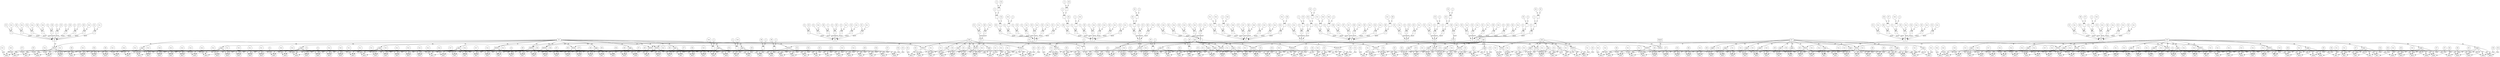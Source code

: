 // Horn Graph
digraph {
	"predicate_0" [label="h5"  nodeName="predicate_0" class=predicateName GNNNodeID=0 shape="box"]
	"predicateArgument_0" [label="Arg0"  nodeName="predicateArgument_0" class=predicateArgument GNNNodeID=1 shape="ellipse"]
		"predicate_0" -> "predicateArgument_0" [ label="PA"]
	"predicateArgument_1" [label="Arg1"  nodeName="predicateArgument_1" class=predicateArgument GNNNodeID=2 shape="ellipse"]
		"predicate_0" -> "predicateArgument_1" [ label="PA"]
	"predicateArgument_2" [label="Arg2"  nodeName="predicateArgument_2" class=predicateArgument GNNNodeID=3 shape="ellipse"]
		"predicate_0" -> "predicateArgument_2" [ label="PA"]
	"predicateArgument_3" [label="Arg3"  nodeName="predicateArgument_3" class=predicateArgument GNNNodeID=4 shape="ellipse"]
		"predicate_0" -> "predicateArgument_3" [ label="PA"]
	"predicateArgument_4" [label="Arg4"  nodeName="predicateArgument_4" class=predicateArgument GNNNodeID=5 shape="ellipse"]
		"predicate_0" -> "predicateArgument_4" [ label="PA"]
	"predicateArgument_5" [label="Arg5"  nodeName="predicateArgument_5" class=predicateArgument GNNNodeID=6 shape="ellipse"]
		"predicate_0" -> "predicateArgument_5" [ label="PA"]
	"predicateArgument_6" [label="Arg6"  nodeName="predicateArgument_6" class=predicateArgument GNNNodeID=7 shape="ellipse"]
		"predicate_0" -> "predicateArgument_6" [ label="PA"]
	"predicateArgument_7" [label="Arg7"  nodeName="predicateArgument_7" class=predicateArgument GNNNodeID=8 shape="ellipse"]
		"predicate_0" -> "predicateArgument_7" [ label="PA"]
	"predicateArgument_8" [label="Arg8"  nodeName="predicateArgument_8" class=predicateArgument GNNNodeID=9 shape="ellipse"]
		"predicate_0" -> "predicateArgument_8" [ label="PA"]
	"predicateArgument_9" [label="Arg9"  nodeName="predicateArgument_9" class=predicateArgument GNNNodeID=10 shape="ellipse"]
		"predicate_0" -> "predicateArgument_9" [ label="PA"]
	"predicate_1" [label="h10"  nodeName="predicate_1" class=predicateName GNNNodeID=11 shape="box"]
	"predicateArgument_10" [label="Arg0"  nodeName="predicateArgument_10" class=predicateArgument GNNNodeID=12 shape="ellipse"]
		"predicate_1" -> "predicateArgument_10" [ label="PA"]
	"predicateArgument_11" [label="Arg1"  nodeName="predicateArgument_11" class=predicateArgument GNNNodeID=13 shape="ellipse"]
		"predicate_1" -> "predicateArgument_11" [ label="PA"]
	"predicateArgument_12" [label="Arg2"  nodeName="predicateArgument_12" class=predicateArgument GNNNodeID=14 shape="ellipse"]
		"predicate_1" -> "predicateArgument_12" [ label="PA"]
	"predicateArgument_13" [label="Arg3"  nodeName="predicateArgument_13" class=predicateArgument GNNNodeID=15 shape="ellipse"]
		"predicate_1" -> "predicateArgument_13" [ label="PA"]
	"predicateArgument_14" [label="Arg4"  nodeName="predicateArgument_14" class=predicateArgument GNNNodeID=16 shape="ellipse"]
		"predicate_1" -> "predicateArgument_14" [ label="PA"]
	"predicateArgument_15" [label="Arg5"  nodeName="predicateArgument_15" class=predicateArgument GNNNodeID=17 shape="ellipse"]
		"predicate_1" -> "predicateArgument_15" [ label="PA"]
	"predicateArgument_16" [label="Arg6"  nodeName="predicateArgument_16" class=predicateArgument GNNNodeID=18 shape="ellipse"]
		"predicate_1" -> "predicateArgument_16" [ label="PA"]
	"predicateArgument_17" [label="Arg7"  nodeName="predicateArgument_17" class=predicateArgument GNNNodeID=19 shape="ellipse"]
		"predicate_1" -> "predicateArgument_17" [ label="PA"]
	"predicateArgument_18" [label="Arg8"  nodeName="predicateArgument_18" class=predicateArgument GNNNodeID=20 shape="ellipse"]
		"predicate_1" -> "predicateArgument_18" [ label="PA"]
	"predicateArgument_19" [label="Arg9"  nodeName="predicateArgument_19" class=predicateArgument GNNNodeID=21 shape="ellipse"]
		"predicate_1" -> "predicateArgument_19" [ label="PA"]
	"predicate_2" [label="h17"  nodeName="predicate_2" class=predicateName GNNNodeID=22 shape="box"]
	"predicateArgument_20" [label="Arg0"  nodeName="predicateArgument_20" class=predicateArgument GNNNodeID=23 shape="ellipse"]
		"predicate_2" -> "predicateArgument_20" [ label="PA"]
	"predicateArgument_21" [label="Arg1"  nodeName="predicateArgument_21" class=predicateArgument GNNNodeID=24 shape="ellipse"]
		"predicate_2" -> "predicateArgument_21" [ label="PA"]
	"predicateArgument_22" [label="Arg2"  nodeName="predicateArgument_22" class=predicateArgument GNNNodeID=25 shape="ellipse"]
		"predicate_2" -> "predicateArgument_22" [ label="PA"]
	"predicateArgument_23" [label="Arg3"  nodeName="predicateArgument_23" class=predicateArgument GNNNodeID=26 shape="ellipse"]
		"predicate_2" -> "predicateArgument_23" [ label="PA"]
	"predicateArgument_24" [label="Arg4"  nodeName="predicateArgument_24" class=predicateArgument GNNNodeID=27 shape="ellipse"]
		"predicate_2" -> "predicateArgument_24" [ label="PA"]
	"predicateArgument_25" [label="Arg5"  nodeName="predicateArgument_25" class=predicateArgument GNNNodeID=28 shape="ellipse"]
		"predicate_2" -> "predicateArgument_25" [ label="PA"]
	"predicateArgument_26" [label="Arg6"  nodeName="predicateArgument_26" class=predicateArgument GNNNodeID=29 shape="ellipse"]
		"predicate_2" -> "predicateArgument_26" [ label="PA"]
	"predicateArgument_27" [label="Arg7"  nodeName="predicateArgument_27" class=predicateArgument GNNNodeID=30 shape="ellipse"]
		"predicate_2" -> "predicateArgument_27" [ label="PA"]
	"predicateArgument_28" [label="Arg8"  nodeName="predicateArgument_28" class=predicateArgument GNNNodeID=31 shape="ellipse"]
		"predicate_2" -> "predicateArgument_28" [ label="PA"]
	"predicateArgument_29" [label="Arg9"  nodeName="predicateArgument_29" class=predicateArgument GNNNodeID=32 shape="ellipse"]
		"predicate_2" -> "predicateArgument_29" [ label="PA"]
	"predicate_3" [label="h23"  nodeName="predicate_3" class=predicateName GNNNodeID=33 shape="box"]
	"predicateArgument_30" [label="Arg0"  nodeName="predicateArgument_30" class=predicateArgument GNNNodeID=34 shape="ellipse"]
		"predicate_3" -> "predicateArgument_30" [ label="PA"]
	"predicateArgument_31" [label="Arg1"  nodeName="predicateArgument_31" class=predicateArgument GNNNodeID=35 shape="ellipse"]
		"predicate_3" -> "predicateArgument_31" [ label="PA"]
	"predicateArgument_32" [label="Arg2"  nodeName="predicateArgument_32" class=predicateArgument GNNNodeID=36 shape="ellipse"]
		"predicate_3" -> "predicateArgument_32" [ label="PA"]
	"predicate_4" [label="h26"  nodeName="predicate_4" class=predicateName GNNNodeID=37 shape="box"]
	"predicateArgument_33" [label="Arg0"  nodeName="predicateArgument_33" class=predicateArgument GNNNodeID=38 shape="ellipse"]
		"predicate_4" -> "predicateArgument_33" [ label="PA"]
	"predicateArgument_34" [label="Arg1"  nodeName="predicateArgument_34" class=predicateArgument GNNNodeID=39 shape="ellipse"]
		"predicate_4" -> "predicateArgument_34" [ label="PA"]
	"predicateArgument_35" [label="Arg2"  nodeName="predicateArgument_35" class=predicateArgument GNNNodeID=40 shape="ellipse"]
		"predicate_4" -> "predicateArgument_35" [ label="PA"]
	"predicateArgument_36" [label="Arg3"  nodeName="predicateArgument_36" class=predicateArgument GNNNodeID=41 shape="ellipse"]
		"predicate_4" -> "predicateArgument_36" [ label="PA"]
	"predicate_5" [label="h29"  nodeName="predicate_5" class=predicateName GNNNodeID=42 shape="box"]
	"predicateArgument_37" [label="Arg0"  nodeName="predicateArgument_37" class=predicateArgument GNNNodeID=43 shape="ellipse"]
		"predicate_5" -> "predicateArgument_37" [ label="PA"]
	"predicateArgument_38" [label="Arg1"  nodeName="predicateArgument_38" class=predicateArgument GNNNodeID=44 shape="ellipse"]
		"predicate_5" -> "predicateArgument_38" [ label="PA"]
	"predicateArgument_39" [label="Arg2"  nodeName="predicateArgument_39" class=predicateArgument GNNNodeID=45 shape="ellipse"]
		"predicate_5" -> "predicateArgument_39" [ label="PA"]
	"predicateArgument_40" [label="Arg3"  nodeName="predicateArgument_40" class=predicateArgument GNNNodeID=46 shape="ellipse"]
		"predicate_5" -> "predicateArgument_40" [ label="PA"]
	"predicate_6" [label="h39"  nodeName="predicate_6" class=predicateName GNNNodeID=47 shape="box"]
	"predicateArgument_41" [label="Arg0"  nodeName="predicateArgument_41" class=predicateArgument GNNNodeID=48 shape="ellipse"]
		"predicate_6" -> "predicateArgument_41" [ label="PA"]
	"predicateArgument_42" [label="Arg1"  nodeName="predicateArgument_42" class=predicateArgument GNNNodeID=49 shape="ellipse"]
		"predicate_6" -> "predicateArgument_42" [ label="PA"]
	"predicateArgument_43" [label="Arg2"  nodeName="predicateArgument_43" class=predicateArgument GNNNodeID=50 shape="ellipse"]
		"predicate_6" -> "predicateArgument_43" [ label="PA"]
	"predicateArgument_44" [label="Arg3"  nodeName="predicateArgument_44" class=predicateArgument GNNNodeID=51 shape="ellipse"]
		"predicate_6" -> "predicateArgument_44" [ label="PA"]
	"predicate_7" [label="FALSE"  nodeName="predicate_7" class=predicateName GNNNodeID=52 shape="box"]
	"clause_0" [label="C0"  nodeName="clause_0" class=clause GNNNodeID=53 shape="box"]
	"=_54" [label="="  nodeName="=_54" class=operator GNNNodeID=54 shape="square"]
		"=_54" -> "clause_0" [ label="guard"]
	"0_55" [label="0"  nodeName="0_55" class=constant GNNNodeID=55 shape="circle"]
		"0_55" -> "=_54" [ label="st"]
	"P6_56" [label="P6"  nodeName="P6_56" class=symbolicConstant GNNNodeID=56 shape="circle"]
		"P6_56" -> "=_54" [ label="st"]
	"=_57" [label="="  nodeName="=_57" class=operator GNNNodeID=57 shape="square"]
		"=_57" -> "clause_0" [ label="guard"]
	"0_58" [label="0"  nodeName="0_58" class=constant GNNNodeID=58 shape="circle"]
		"0_58" -> "=_57" [ label="st"]
	"P5_59" [label="P5"  nodeName="P5_59" class=symbolicConstant GNNNodeID=59 shape="circle"]
		"P5_59" -> "=_57" [ label="st"]
	"=_60" [label="="  nodeName="=_60" class=operator GNNNodeID=60 shape="square"]
		"=_60" -> "clause_0" [ label="guard"]
	"0_61" [label="0"  nodeName="0_61" class=constant GNNNodeID=61 shape="circle"]
		"0_61" -> "=_60" [ label="st"]
	"P8_62" [label="P8"  nodeName="P8_62" class=symbolicConstant GNNNodeID=62 shape="circle"]
		"P8_62" -> "=_60" [ label="st"]
	"=_63" [label="="  nodeName="=_63" class=operator GNNNodeID=63 shape="square"]
		"=_63" -> "clause_0" [ label="guard"]
	"0_64" [label="0"  nodeName="0_64" class=constant GNNNodeID=64 shape="circle"]
		"0_64" -> "=_63" [ label="st"]
	"P7_65" [label="P7"  nodeName="P7_65" class=symbolicConstant GNNNodeID=65 shape="circle"]
		"P7_65" -> "=_63" [ label="st"]
	"=_66" [label="="  nodeName="=_66" class=operator GNNNodeID=66 shape="square"]
		"=_66" -> "clause_0" [ label="guard"]
	"P0_67" [label="P0"  nodeName="P0_67" class=symbolicConstant GNNNodeID=67 shape="circle"]
		"P0_67" -> "=_66" [ label="st"]
	"P10_68" [label="P10"  nodeName="P10_68" class=symbolicConstant GNNNodeID=68 shape="circle"]
		"P10_68" -> "=_66" [ label="st"]
	"=_69" [label="="  nodeName="=_69" class=operator GNNNodeID=69 shape="square"]
		"=_69" -> "clause_0" [ label="guard"]
	"P1_70" [label="P1"  nodeName="P1_70" class=symbolicConstant GNNNodeID=70 shape="circle"]
		"P1_70" -> "=_69" [ label="st"]
	"P11_71" [label="P11"  nodeName="P11_71" class=symbolicConstant GNNNodeID=71 shape="circle"]
		"P11_71" -> "=_69" [ label="st"]
	"=_72" [label="="  nodeName="=_72" class=operator GNNNodeID=72 shape="square"]
		"=_72" -> "clause_0" [ label="guard"]
	"P2_73" [label="P2"  nodeName="P2_73" class=symbolicConstant GNNNodeID=73 shape="circle"]
		"P2_73" -> "=_72" [ label="st"]
	"P12_74" [label="P12"  nodeName="P12_74" class=symbolicConstant GNNNodeID=74 shape="circle"]
		"P12_74" -> "=_72" [ label="st"]
	"=_75" [label="="  nodeName="=_75" class=operator GNNNodeID=75 shape="square"]
		"=_75" -> "clause_0" [ label="guard"]
	"P3_76" [label="P3"  nodeName="P3_76" class=symbolicConstant GNNNodeID=76 shape="circle"]
		"P3_76" -> "=_75" [ label="st"]
	"P13_77" [label="P13"  nodeName="P13_77" class=symbolicConstant GNNNodeID=77 shape="circle"]
		"P13_77" -> "=_75" [ label="st"]
	"=_78" [label="="  nodeName="=_78" class=operator GNNNodeID=78 shape="square"]
		"=_78" -> "clause_0" [ label="guard"]
	"P4_79" [label="P4"  nodeName="P4_79" class=symbolicConstant GNNNodeID=79 shape="circle"]
		"P4_79" -> "=_78" [ label="st"]
	"P14_80" [label="P14"  nodeName="P14_80" class=symbolicConstant GNNNodeID=80 shape="circle"]
		"P14_80" -> "=_78" [ label="st"]
	"=_81" [label="="  nodeName="=_81" class=operator GNNNodeID=81 shape="square"]
		"=_81" -> "clause_0" [ label="guard"]
	"P9_82" [label="P9"  nodeName="P9_82" class=symbolicConstant GNNNodeID=82 shape="circle"]
		"P9_82" -> "=_81" [ label="st"]
	"P19_83" [label="P19"  nodeName="P19_83" class=symbolicConstant GNNNodeID=83 shape="circle"]
		"P19_83" -> "=_81" [ label="st"]
	"clauseHead_0" [label="HEAD"  nodeName="clauseHead_0" class=clauseHead GNNNodeID=84 shape="box"]
		"clause_0" -> "clauseHead_0" [ label="CH"]
		"predicate_0" -> "clauseHead_0" [ label="PI"]
	"clauseArgument_0" [label="ARG0"  nodeName="clauseArgument_0" class=clauseArg GNNNodeID=85 shape="ellipse"]
		"clauseHead_0" -> "clauseArgument_0" [ label="ARG"]
		"predicateArgument_0" -> "clauseArgument_0" [ label="AI"]
	"P14_86" [label="P14"  nodeName="P14_86" class=symbolicConstant GNNNodeID=86 shape="circle"]
		"P14_86" -> "clauseArgument_0" [ label="data"]
	"clauseArgument_1" [label="ARG1"  nodeName="clauseArgument_1" class=clauseArg GNNNodeID=87 shape="ellipse"]
		"clauseHead_0" -> "clauseArgument_1" [ label="ARG"]
		"predicateArgument_1" -> "clauseArgument_1" [ label="AI"]
	"P13_88" [label="P13"  nodeName="P13_88" class=symbolicConstant GNNNodeID=88 shape="circle"]
		"P13_88" -> "clauseArgument_1" [ label="data"]
	"clauseArgument_2" [label="ARG2"  nodeName="clauseArgument_2" class=clauseArg GNNNodeID=89 shape="ellipse"]
		"clauseHead_0" -> "clauseArgument_2" [ label="ARG"]
		"predicateArgument_2" -> "clauseArgument_2" [ label="AI"]
	"P12_90" [label="P12"  nodeName="P12_90" class=symbolicConstant GNNNodeID=90 shape="circle"]
		"P12_90" -> "clauseArgument_2" [ label="data"]
	"clauseArgument_3" [label="ARG3"  nodeName="clauseArgument_3" class=clauseArg GNNNodeID=91 shape="ellipse"]
		"clauseHead_0" -> "clauseArgument_3" [ label="ARG"]
		"predicateArgument_3" -> "clauseArgument_3" [ label="AI"]
	"P11_92" [label="P11"  nodeName="P11_92" class=symbolicConstant GNNNodeID=92 shape="circle"]
		"P11_92" -> "clauseArgument_3" [ label="data"]
	"clauseArgument_4" [label="ARG4"  nodeName="clauseArgument_4" class=clauseArg GNNNodeID=93 shape="ellipse"]
		"clauseHead_0" -> "clauseArgument_4" [ label="ARG"]
		"predicateArgument_4" -> "clauseArgument_4" [ label="AI"]
	"P10_94" [label="P10"  nodeName="P10_94" class=symbolicConstant GNNNodeID=94 shape="circle"]
		"P10_94" -> "clauseArgument_4" [ label="data"]
	"clauseArgument_5" [label="ARG5"  nodeName="clauseArgument_5" class=clauseArg GNNNodeID=95 shape="ellipse"]
		"clauseHead_0" -> "clauseArgument_5" [ label="ARG"]
		"predicateArgument_5" -> "clauseArgument_5" [ label="AI"]
	"P9_96" [label="P9"  nodeName="P9_96" class=symbolicConstant GNNNodeID=96 shape="circle"]
		"P9_96" -> "clauseArgument_5" [ label="data"]
	"clauseArgument_6" [label="ARG6"  nodeName="clauseArgument_6" class=clauseArg GNNNodeID=97 shape="ellipse"]
		"clauseHead_0" -> "clauseArgument_6" [ label="ARG"]
		"predicateArgument_6" -> "clauseArgument_6" [ label="AI"]
	"P8_98" [label="P8"  nodeName="P8_98" class=symbolicConstant GNNNodeID=98 shape="circle"]
		"P8_98" -> "clauseArgument_6" [ label="data"]
	"clauseArgument_7" [label="ARG7"  nodeName="clauseArgument_7" class=clauseArg GNNNodeID=99 shape="ellipse"]
		"clauseHead_0" -> "clauseArgument_7" [ label="ARG"]
		"predicateArgument_7" -> "clauseArgument_7" [ label="AI"]
	"P7_100" [label="P7"  nodeName="P7_100" class=symbolicConstant GNNNodeID=100 shape="circle"]
		"P7_100" -> "clauseArgument_7" [ label="data"]
	"clauseArgument_8" [label="ARG8"  nodeName="clauseArgument_8" class=clauseArg GNNNodeID=101 shape="ellipse"]
		"clauseHead_0" -> "clauseArgument_8" [ label="ARG"]
		"predicateArgument_8" -> "clauseArgument_8" [ label="AI"]
	"P6_102" [label="P6"  nodeName="P6_102" class=symbolicConstant GNNNodeID=102 shape="circle"]
		"P6_102" -> "clauseArgument_8" [ label="data"]
	"clauseArgument_9" [label="ARG9"  nodeName="clauseArgument_9" class=clauseArg GNNNodeID=103 shape="ellipse"]
		"clauseHead_0" -> "clauseArgument_9" [ label="ARG"]
		"predicateArgument_9" -> "clauseArgument_9" [ label="AI"]
	"P5_104" [label="P5"  nodeName="P5_104" class=symbolicConstant GNNNodeID=104 shape="circle"]
		"P5_104" -> "clauseArgument_9" [ label="data"]
	"clause_1" [label="C1"  nodeName="clause_1" class=clause GNNNodeID=105 shape="box"]
	"=_106" [label="="  nodeName="=_106" class=operator GNNNodeID=106 shape="square"]
		"=_106" -> "clause_1" [ label="guard"]
	"P0_107" [label="P0"  nodeName="P0_107" class=symbolicConstant GNNNodeID=107 shape="circle"]
		"P0_107" -> "=_106" [ label="st"]
	"-_108" [label="-"  nodeName="-_108" class=operator GNNNodeID=108 shape="square"]
		"-_108" -> "=_106" [ label="st"]
	"P12_109" [label="P12"  nodeName="P12_109" class=symbolicConstant GNNNodeID=109 shape="circle"]
		"P12_109" -> "-_108" [ label="st"]
	"P9_110" [label="P9"  nodeName="P9_110" class=symbolicConstant GNNNodeID=110 shape="circle"]
		"P9_110" -> "-_108" [ label="st"]
	"=_111" [label="="  nodeName="=_111" class=operator GNNNodeID=111 shape="square"]
		"=_111" -> "clause_1" [ label="guard"]
	"P2_112" [label="P2"  nodeName="P2_112" class=symbolicConstant GNNNodeID=112 shape="circle"]
		"P2_112" -> "=_111" [ label="st"]
	"-_113" [label="-"  nodeName="-_113" class=operator GNNNodeID=113 shape="square"]
		"-_113" -> "=_111" [ label="st"]
	"P11_114" [label="P11"  nodeName="P11_114" class=symbolicConstant GNNNodeID=114 shape="circle"]
		"P11_114" -> "-_113" [ label="st"]
	"P10_115" [label="P10"  nodeName="P10_115" class=symbolicConstant GNNNodeID=115 shape="circle"]
		"P10_115" -> "-_113" [ label="st"]
	">=_116" [label="="  nodeName=">=_116" class=operator GNNNodeID=116 shape="square"]
		">=_116" -> "clause_1" [ label="guard"]
	"0_117" [label="0"  nodeName="0_117" class=constant GNNNodeID=117 shape="circle"]
		"0_117" -> ">=_116" [ label="st"]
	"-_118" [label="-"  nodeName="-_118" class=operator GNNNodeID=118 shape="square"]
		"-_118" -> ">=_116" [ label="st"]
	"-1_119" [label="-1"  nodeName="-1_119" class=constant GNNNodeID=119 shape="circle"]
		"-1_119" -> "-_118" [ label="st"]
	"P18_120" [label="P18"  nodeName="P18_120" class=symbolicConstant GNNNodeID=120 shape="circle"]
		"P18_120" -> "-_118" [ label="st"]
	"=_121" [label="="  nodeName="=_121" class=operator GNNNodeID=121 shape="square"]
		"=_121" -> "clause_1" [ label="guard"]
	"P8_122" [label="P8"  nodeName="P8_122" class=symbolicConstant GNNNodeID=122 shape="circle"]
		"P8_122" -> "=_121" [ label="st"]
	"P18_123" [label="P18"  nodeName="P18_123" class=symbolicConstant GNNNodeID=123 shape="circle"]
		"P18_123" -> "=_121" [ label="st"]
	"=_124" [label="="  nodeName="=_124" class=operator GNNNodeID=124 shape="square"]
		"=_124" -> "clause_1" [ label="guard"]
	"P7_125" [label="P7"  nodeName="P7_125" class=symbolicConstant GNNNodeID=125 shape="circle"]
		"P7_125" -> "=_124" [ label="st"]
	"P17_126" [label="P17"  nodeName="P17_126" class=symbolicConstant GNNNodeID=126 shape="circle"]
		"P17_126" -> "=_124" [ label="st"]
	"=_127" [label="="  nodeName="=_127" class=operator GNNNodeID=127 shape="square"]
		"=_127" -> "clause_1" [ label="guard"]
	"P6_128" [label="P6"  nodeName="P6_128" class=symbolicConstant GNNNodeID=128 shape="circle"]
		"P6_128" -> "=_127" [ label="st"]
	"P16_129" [label="P16"  nodeName="P16_129" class=symbolicConstant GNNNodeID=129 shape="circle"]
		"P16_129" -> "=_127" [ label="st"]
	"=_130" [label="="  nodeName="=_130" class=operator GNNNodeID=130 shape="square"]
		"=_130" -> "clause_1" [ label="guard"]
	"P5_131" [label="P5"  nodeName="P5_131" class=symbolicConstant GNNNodeID=131 shape="circle"]
		"P5_131" -> "=_130" [ label="st"]
	"P15_132" [label="P15"  nodeName="P15_132" class=symbolicConstant GNNNodeID=132 shape="circle"]
		"P15_132" -> "=_130" [ label="st"]
	"=_133" [label="="  nodeName="=_133" class=operator GNNNodeID=133 shape="square"]
		"=_133" -> "clause_1" [ label="guard"]
	"P4_134" [label="P4"  nodeName="P4_134" class=symbolicConstant GNNNodeID=134 shape="circle"]
		"P4_134" -> "=_133" [ label="st"]
	"P14_135" [label="P14"  nodeName="P14_135" class=symbolicConstant GNNNodeID=135 shape="circle"]
		"P14_135" -> "=_133" [ label="st"]
	"clauseHead_1" [label="HEAD"  nodeName="clauseHead_1" class=clauseHead GNNNodeID=136 shape="box"]
		"clause_1" -> "clauseHead_1" [ label="CH"]
		"predicate_1" -> "clauseHead_1" [ label="PI"]
	"clauseArgument_10" [label="ARG0"  nodeName="clauseArgument_10" class=clauseArg GNNNodeID=137 shape="ellipse"]
		"clauseHead_1" -> "clauseArgument_10" [ label="ARG"]
		"predicateArgument_10" -> "clauseArgument_10" [ label="AI"]
	"P18_138" [label="P18"  nodeName="P18_138" class=symbolicConstant GNNNodeID=138 shape="circle"]
		"P18_138" -> "clauseArgument_10" [ label="data"]
	"clauseArgument_11" [label="ARG1"  nodeName="clauseArgument_11" class=clauseArg GNNNodeID=139 shape="ellipse"]
		"clauseHead_1" -> "clauseArgument_11" [ label="ARG"]
		"predicateArgument_11" -> "clauseArgument_11" [ label="AI"]
	"P17_140" [label="P17"  nodeName="P17_140" class=symbolicConstant GNNNodeID=140 shape="circle"]
		"P17_140" -> "clauseArgument_11" [ label="data"]
	"clauseArgument_12" [label="ARG2"  nodeName="clauseArgument_12" class=clauseArg GNNNodeID=141 shape="ellipse"]
		"clauseHead_1" -> "clauseArgument_12" [ label="ARG"]
		"predicateArgument_12" -> "clauseArgument_12" [ label="AI"]
	"P16_142" [label="P16"  nodeName="P16_142" class=symbolicConstant GNNNodeID=142 shape="circle"]
		"P16_142" -> "clauseArgument_12" [ label="data"]
	"clauseArgument_13" [label="ARG3"  nodeName="clauseArgument_13" class=clauseArg GNNNodeID=143 shape="ellipse"]
		"clauseHead_1" -> "clauseArgument_13" [ label="ARG"]
		"predicateArgument_13" -> "clauseArgument_13" [ label="AI"]
	"P15_144" [label="P15"  nodeName="P15_144" class=symbolicConstant GNNNodeID=144 shape="circle"]
		"P15_144" -> "clauseArgument_13" [ label="data"]
	"clauseArgument_14" [label="ARG4"  nodeName="clauseArgument_14" class=clauseArg GNNNodeID=145 shape="ellipse"]
		"clauseHead_1" -> "clauseArgument_14" [ label="ARG"]
		"predicateArgument_14" -> "clauseArgument_14" [ label="AI"]
	"P14_146" [label="P14"  nodeName="P14_146" class=symbolicConstant GNNNodeID=146 shape="circle"]
		"P14_146" -> "clauseArgument_14" [ label="data"]
	"clauseArgument_15" [label="ARG5"  nodeName="clauseArgument_15" class=clauseArg GNNNodeID=147 shape="ellipse"]
		"clauseHead_1" -> "clauseArgument_15" [ label="ARG"]
		"predicateArgument_15" -> "clauseArgument_15" [ label="AI"]
	"P13_148" [label="P13"  nodeName="P13_148" class=symbolicConstant GNNNodeID=148 shape="circle"]
		"P13_148" -> "clauseArgument_15" [ label="data"]
	"clauseArgument_16" [label="ARG6"  nodeName="clauseArgument_16" class=clauseArg GNNNodeID=149 shape="ellipse"]
		"clauseHead_1" -> "clauseArgument_16" [ label="ARG"]
		"predicateArgument_16" -> "clauseArgument_16" [ label="AI"]
	"P12_150" [label="P12"  nodeName="P12_150" class=symbolicConstant GNNNodeID=150 shape="circle"]
		"P12_150" -> "clauseArgument_16" [ label="data"]
	"clauseArgument_17" [label="ARG7"  nodeName="clauseArgument_17" class=clauseArg GNNNodeID=151 shape="ellipse"]
		"clauseHead_1" -> "clauseArgument_17" [ label="ARG"]
		"predicateArgument_17" -> "clauseArgument_17" [ label="AI"]
	"P11_152" [label="P11"  nodeName="P11_152" class=symbolicConstant GNNNodeID=152 shape="circle"]
		"P11_152" -> "clauseArgument_17" [ label="data"]
	"clauseArgument_18" [label="ARG8"  nodeName="clauseArgument_18" class=clauseArg GNNNodeID=153 shape="ellipse"]
		"clauseHead_1" -> "clauseArgument_18" [ label="ARG"]
		"predicateArgument_18" -> "clauseArgument_18" [ label="AI"]
	"P10_154" [label="P10"  nodeName="P10_154" class=symbolicConstant GNNNodeID=154 shape="circle"]
		"P10_154" -> "clauseArgument_18" [ label="data"]
	"clauseArgument_19" [label="ARG9"  nodeName="clauseArgument_19" class=clauseArg GNNNodeID=155 shape="ellipse"]
		"clauseHead_1" -> "clauseArgument_19" [ label="ARG"]
		"predicateArgument_19" -> "clauseArgument_19" [ label="AI"]
	"P9_156" [label="P9"  nodeName="P9_156" class=symbolicConstant GNNNodeID=156 shape="circle"]
		"P9_156" -> "clauseArgument_19" [ label="data"]
	"clauseBody_0" [label="BODY0"  nodeName="clauseBody_0" class=clauseBody GNNNodeID=157 shape="box"]
		"clause_1" -> "clauseBody_0" [ label="CB"]
		"predicate_0" -> "clauseBody_0" [ label="PI"]
	"clauseArgument_20" [label="ARG0"  nodeName="clauseArgument_20" class=clauseArg GNNNodeID=158 shape="ellipse"]
		"clauseBody_0" -> "clauseArgument_20" [ label="ARG"]
		"predicateArgument_0" -> "clauseArgument_20" [ label="AI"]
	"P18_159" [label="P18"  nodeName="P18_159" class=symbolicConstant GNNNodeID=159 shape="circle"]
		"P18_159" -> "clauseArgument_20" [ label="data"]
	"clauseArgument_21" [label="ARG1"  nodeName="clauseArgument_21" class=clauseArg GNNNodeID=160 shape="ellipse"]
		"clauseBody_0" -> "clauseArgument_21" [ label="ARG"]
		"predicateArgument_1" -> "clauseArgument_21" [ label="AI"]
	"P17_161" [label="P17"  nodeName="P17_161" class=symbolicConstant GNNNodeID=161 shape="circle"]
		"P17_161" -> "clauseArgument_21" [ label="data"]
	"clauseArgument_22" [label="ARG2"  nodeName="clauseArgument_22" class=clauseArg GNNNodeID=162 shape="ellipse"]
		"clauseBody_0" -> "clauseArgument_22" [ label="ARG"]
		"predicateArgument_2" -> "clauseArgument_22" [ label="AI"]
	"P16_163" [label="P16"  nodeName="P16_163" class=symbolicConstant GNNNodeID=163 shape="circle"]
		"P16_163" -> "clauseArgument_22" [ label="data"]
	"clauseArgument_23" [label="ARG3"  nodeName="clauseArgument_23" class=clauseArg GNNNodeID=164 shape="ellipse"]
		"clauseBody_0" -> "clauseArgument_23" [ label="ARG"]
		"predicateArgument_3" -> "clauseArgument_23" [ label="AI"]
	"P15_165" [label="P15"  nodeName="P15_165" class=symbolicConstant GNNNodeID=165 shape="circle"]
		"P15_165" -> "clauseArgument_23" [ label="data"]
	"clauseArgument_24" [label="ARG4"  nodeName="clauseArgument_24" class=clauseArg GNNNodeID=166 shape="ellipse"]
		"clauseBody_0" -> "clauseArgument_24" [ label="ARG"]
		"predicateArgument_4" -> "clauseArgument_24" [ label="AI"]
	"P14_167" [label="P14"  nodeName="P14_167" class=symbolicConstant GNNNodeID=167 shape="circle"]
		"P14_167" -> "clauseArgument_24" [ label="data"]
	"clauseArgument_25" [label="ARG5"  nodeName="clauseArgument_25" class=clauseArg GNNNodeID=168 shape="ellipse"]
		"clauseBody_0" -> "clauseArgument_25" [ label="ARG"]
		"predicateArgument_5" -> "clauseArgument_25" [ label="AI"]
	"P13_169" [label="P13"  nodeName="P13_169" class=symbolicConstant GNNNodeID=169 shape="circle"]
		"P13_169" -> "clauseArgument_25" [ label="data"]
	"clauseArgument_26" [label="ARG6"  nodeName="clauseArgument_26" class=clauseArg GNNNodeID=170 shape="ellipse"]
		"clauseBody_0" -> "clauseArgument_26" [ label="ARG"]
		"predicateArgument_6" -> "clauseArgument_26" [ label="AI"]
	"P0_171" [label="P0"  nodeName="P0_171" class=symbolicConstant GNNNodeID=171 shape="circle"]
		"P0_171" -> "clauseArgument_26" [ label="data"]
	"clauseArgument_27" [label="ARG7"  nodeName="clauseArgument_27" class=clauseArg GNNNodeID=172 shape="ellipse"]
		"clauseBody_0" -> "clauseArgument_27" [ label="ARG"]
		"predicateArgument_7" -> "clauseArgument_27" [ label="AI"]
	"P2_173" [label="P2"  nodeName="P2_173" class=symbolicConstant GNNNodeID=173 shape="circle"]
		"P2_173" -> "clauseArgument_27" [ label="data"]
	"clauseArgument_28" [label="ARG8"  nodeName="clauseArgument_28" class=clauseArg GNNNodeID=174 shape="ellipse"]
		"clauseBody_0" -> "clauseArgument_28" [ label="ARG"]
		"predicateArgument_8" -> "clauseArgument_28" [ label="AI"]
	"-_175" [label="-"  nodeName="-_175" class=operator GNNNodeID=175 shape="square"]
		"-_175" -> "clauseArgument_28" [ label="data"]
	"P10_176" [label="P10"  nodeName="P10_176" class=symbolicConstant GNNNodeID=176 shape="circle"]
		"P10_176" -> "-_175" [ label="st"]
	"1_177" [label="1"  nodeName="1_177" class=constant GNNNodeID=177 shape="circle"]
		"1_177" -> "-_175" [ label="st"]
	"clauseArgument_29" [label="ARG9"  nodeName="clauseArgument_29" class=clauseArg GNNNodeID=178 shape="ellipse"]
		"clauseBody_0" -> "clauseArgument_29" [ label="ARG"]
		"predicateArgument_9" -> "clauseArgument_29" [ label="AI"]
	"-_179" [label="-"  nodeName="-_179" class=operator GNNNodeID=179 shape="square"]
		"-_179" -> "clauseArgument_29" [ label="data"]
	"P9_180" [label="P9"  nodeName="P9_180" class=symbolicConstant GNNNodeID=180 shape="circle"]
		"P9_180" -> "-_179" [ label="st"]
	"1_181" [label="1"  nodeName="1_181" class=constant GNNNodeID=181 shape="circle"]
		"1_181" -> "-_179" [ label="st"]
	"clause_2" [label="C2"  nodeName="clause_2" class=clause GNNNodeID=182 shape="box"]
	"=_183" [label="="  nodeName="=_183" class=operator GNNNodeID=183 shape="square"]
		"=_183" -> "clause_2" [ label="guard"]
	"P0_184" [label="P0"  nodeName="P0_184" class=symbolicConstant GNNNodeID=184 shape="circle"]
		"P0_184" -> "=_183" [ label="st"]
	"-_185" [label="-"  nodeName="-_185" class=operator GNNNodeID=185 shape="square"]
		"-_185" -> "=_183" [ label="st"]
	"P12_186" [label="P12"  nodeName="P12_186" class=symbolicConstant GNNNodeID=186 shape="circle"]
		"P12_186" -> "-_185" [ label="st"]
	"P9_187" [label="P9"  nodeName="P9_187" class=symbolicConstant GNNNodeID=187 shape="circle"]
		"P9_187" -> "-_185" [ label="st"]
	"=_188" [label="="  nodeName="=_188" class=operator GNNNodeID=188 shape="square"]
		"=_188" -> "clause_2" [ label="guard"]
	"P2_189" [label="P2"  nodeName="P2_189" class=symbolicConstant GNNNodeID=189 shape="circle"]
		"P2_189" -> "=_188" [ label="st"]
	"-_190" [label="-"  nodeName="-_190" class=operator GNNNodeID=190 shape="square"]
		"-_190" -> "=_188" [ label="st"]
	"P11_191" [label="P11"  nodeName="P11_191" class=symbolicConstant GNNNodeID=191 shape="circle"]
		"P11_191" -> "-_190" [ label="st"]
	"P10_192" [label="P10"  nodeName="P10_192" class=symbolicConstant GNNNodeID=192 shape="circle"]
		"P10_192" -> "-_190" [ label="st"]
	">=_193" [label="="  nodeName=">=_193" class=operator GNNNodeID=193 shape="square"]
		">=_193" -> "clause_2" [ label="guard"]
	"0_194" [label="0"  nodeName="0_194" class=constant GNNNodeID=194 shape="circle"]
		"0_194" -> ">=_193" [ label="st"]
	"-_195" [label="-"  nodeName="-_195" class=operator GNNNodeID=195 shape="square"]
		"-_195" -> ">=_193" [ label="st"]
	"P18_196" [label="P18"  nodeName="P18_196" class=symbolicConstant GNNNodeID=196 shape="circle"]
		"P18_196" -> "-_195" [ label="st"]
	"1_197" [label="1"  nodeName="1_197" class=constant GNNNodeID=197 shape="circle"]
		"1_197" -> "-_195" [ label="st"]
	"=_198" [label="="  nodeName="=_198" class=operator GNNNodeID=198 shape="square"]
		"=_198" -> "clause_2" [ label="guard"]
	"P8_199" [label="P8"  nodeName="P8_199" class=symbolicConstant GNNNodeID=199 shape="circle"]
		"P8_199" -> "=_198" [ label="st"]
	"P18_200" [label="P18"  nodeName="P18_200" class=symbolicConstant GNNNodeID=200 shape="circle"]
		"P18_200" -> "=_198" [ label="st"]
	"=_201" [label="="  nodeName="=_201" class=operator GNNNodeID=201 shape="square"]
		"=_201" -> "clause_2" [ label="guard"]
	"P7_202" [label="P7"  nodeName="P7_202" class=symbolicConstant GNNNodeID=202 shape="circle"]
		"P7_202" -> "=_201" [ label="st"]
	"P17_203" [label="P17"  nodeName="P17_203" class=symbolicConstant GNNNodeID=203 shape="circle"]
		"P17_203" -> "=_201" [ label="st"]
	"=_204" [label="="  nodeName="=_204" class=operator GNNNodeID=204 shape="square"]
		"=_204" -> "clause_2" [ label="guard"]
	"P6_205" [label="P6"  nodeName="P6_205" class=symbolicConstant GNNNodeID=205 shape="circle"]
		"P6_205" -> "=_204" [ label="st"]
	"P16_206" [label="P16"  nodeName="P16_206" class=symbolicConstant GNNNodeID=206 shape="circle"]
		"P16_206" -> "=_204" [ label="st"]
	"=_207" [label="="  nodeName="=_207" class=operator GNNNodeID=207 shape="square"]
		"=_207" -> "clause_2" [ label="guard"]
	"P5_208" [label="P5"  nodeName="P5_208" class=symbolicConstant GNNNodeID=208 shape="circle"]
		"P5_208" -> "=_207" [ label="st"]
	"P15_209" [label="P15"  nodeName="P15_209" class=symbolicConstant GNNNodeID=209 shape="circle"]
		"P15_209" -> "=_207" [ label="st"]
	"=_210" [label="="  nodeName="=_210" class=operator GNNNodeID=210 shape="square"]
		"=_210" -> "clause_2" [ label="guard"]
	"P4_211" [label="P4"  nodeName="P4_211" class=symbolicConstant GNNNodeID=211 shape="circle"]
		"P4_211" -> "=_210" [ label="st"]
	"P14_212" [label="P14"  nodeName="P14_212" class=symbolicConstant GNNNodeID=212 shape="circle"]
		"P14_212" -> "=_210" [ label="st"]
	"clauseHead_2" [label="HEAD"  nodeName="clauseHead_2" class=clauseHead GNNNodeID=213 shape="box"]
		"clause_2" -> "clauseHead_2" [ label="CH"]
		"predicate_1" -> "clauseHead_2" [ label="PI"]
	"clauseArgument_30" [label="ARG0"  nodeName="clauseArgument_30" class=clauseArg GNNNodeID=214 shape="ellipse"]
		"clauseHead_2" -> "clauseArgument_30" [ label="ARG"]
		"predicateArgument_10" -> "clauseArgument_30" [ label="AI"]
	"P18_215" [label="P18"  nodeName="P18_215" class=symbolicConstant GNNNodeID=215 shape="circle"]
		"P18_215" -> "clauseArgument_30" [ label="data"]
	"clauseArgument_31" [label="ARG1"  nodeName="clauseArgument_31" class=clauseArg GNNNodeID=216 shape="ellipse"]
		"clauseHead_2" -> "clauseArgument_31" [ label="ARG"]
		"predicateArgument_11" -> "clauseArgument_31" [ label="AI"]
	"P17_217" [label="P17"  nodeName="P17_217" class=symbolicConstant GNNNodeID=217 shape="circle"]
		"P17_217" -> "clauseArgument_31" [ label="data"]
	"clauseArgument_32" [label="ARG2"  nodeName="clauseArgument_32" class=clauseArg GNNNodeID=218 shape="ellipse"]
		"clauseHead_2" -> "clauseArgument_32" [ label="ARG"]
		"predicateArgument_12" -> "clauseArgument_32" [ label="AI"]
	"P16_219" [label="P16"  nodeName="P16_219" class=symbolicConstant GNNNodeID=219 shape="circle"]
		"P16_219" -> "clauseArgument_32" [ label="data"]
	"clauseArgument_33" [label="ARG3"  nodeName="clauseArgument_33" class=clauseArg GNNNodeID=220 shape="ellipse"]
		"clauseHead_2" -> "clauseArgument_33" [ label="ARG"]
		"predicateArgument_13" -> "clauseArgument_33" [ label="AI"]
	"P15_221" [label="P15"  nodeName="P15_221" class=symbolicConstant GNNNodeID=221 shape="circle"]
		"P15_221" -> "clauseArgument_33" [ label="data"]
	"clauseArgument_34" [label="ARG4"  nodeName="clauseArgument_34" class=clauseArg GNNNodeID=222 shape="ellipse"]
		"clauseHead_2" -> "clauseArgument_34" [ label="ARG"]
		"predicateArgument_14" -> "clauseArgument_34" [ label="AI"]
	"P14_223" [label="P14"  nodeName="P14_223" class=symbolicConstant GNNNodeID=223 shape="circle"]
		"P14_223" -> "clauseArgument_34" [ label="data"]
	"clauseArgument_35" [label="ARG5"  nodeName="clauseArgument_35" class=clauseArg GNNNodeID=224 shape="ellipse"]
		"clauseHead_2" -> "clauseArgument_35" [ label="ARG"]
		"predicateArgument_15" -> "clauseArgument_35" [ label="AI"]
	"P13_225" [label="P13"  nodeName="P13_225" class=symbolicConstant GNNNodeID=225 shape="circle"]
		"P13_225" -> "clauseArgument_35" [ label="data"]
	"clauseArgument_36" [label="ARG6"  nodeName="clauseArgument_36" class=clauseArg GNNNodeID=226 shape="ellipse"]
		"clauseHead_2" -> "clauseArgument_36" [ label="ARG"]
		"predicateArgument_16" -> "clauseArgument_36" [ label="AI"]
	"P12_227" [label="P12"  nodeName="P12_227" class=symbolicConstant GNNNodeID=227 shape="circle"]
		"P12_227" -> "clauseArgument_36" [ label="data"]
	"clauseArgument_37" [label="ARG7"  nodeName="clauseArgument_37" class=clauseArg GNNNodeID=228 shape="ellipse"]
		"clauseHead_2" -> "clauseArgument_37" [ label="ARG"]
		"predicateArgument_17" -> "clauseArgument_37" [ label="AI"]
	"P11_229" [label="P11"  nodeName="P11_229" class=symbolicConstant GNNNodeID=229 shape="circle"]
		"P11_229" -> "clauseArgument_37" [ label="data"]
	"clauseArgument_38" [label="ARG8"  nodeName="clauseArgument_38" class=clauseArg GNNNodeID=230 shape="ellipse"]
		"clauseHead_2" -> "clauseArgument_38" [ label="ARG"]
		"predicateArgument_18" -> "clauseArgument_38" [ label="AI"]
	"P10_231" [label="P10"  nodeName="P10_231" class=symbolicConstant GNNNodeID=231 shape="circle"]
		"P10_231" -> "clauseArgument_38" [ label="data"]
	"clauseArgument_39" [label="ARG9"  nodeName="clauseArgument_39" class=clauseArg GNNNodeID=232 shape="ellipse"]
		"clauseHead_2" -> "clauseArgument_39" [ label="ARG"]
		"predicateArgument_19" -> "clauseArgument_39" [ label="AI"]
	"P9_233" [label="P9"  nodeName="P9_233" class=symbolicConstant GNNNodeID=233 shape="circle"]
		"P9_233" -> "clauseArgument_39" [ label="data"]
	"clauseBody_1" [label="BODY0"  nodeName="clauseBody_1" class=clauseBody GNNNodeID=234 shape="box"]
		"clause_2" -> "clauseBody_1" [ label="CB"]
		"predicate_0" -> "clauseBody_1" [ label="PI"]
	"clauseArgument_40" [label="ARG0"  nodeName="clauseArgument_40" class=clauseArg GNNNodeID=235 shape="ellipse"]
		"clauseBody_1" -> "clauseArgument_40" [ label="ARG"]
		"predicateArgument_0" -> "clauseArgument_40" [ label="AI"]
	"P18_236" [label="P18"  nodeName="P18_236" class=symbolicConstant GNNNodeID=236 shape="circle"]
		"P18_236" -> "clauseArgument_40" [ label="data"]
	"clauseArgument_41" [label="ARG1"  nodeName="clauseArgument_41" class=clauseArg GNNNodeID=237 shape="ellipse"]
		"clauseBody_1" -> "clauseArgument_41" [ label="ARG"]
		"predicateArgument_1" -> "clauseArgument_41" [ label="AI"]
	"P17_238" [label="P17"  nodeName="P17_238" class=symbolicConstant GNNNodeID=238 shape="circle"]
		"P17_238" -> "clauseArgument_41" [ label="data"]
	"clauseArgument_42" [label="ARG2"  nodeName="clauseArgument_42" class=clauseArg GNNNodeID=239 shape="ellipse"]
		"clauseBody_1" -> "clauseArgument_42" [ label="ARG"]
		"predicateArgument_2" -> "clauseArgument_42" [ label="AI"]
	"P16_240" [label="P16"  nodeName="P16_240" class=symbolicConstant GNNNodeID=240 shape="circle"]
		"P16_240" -> "clauseArgument_42" [ label="data"]
	"clauseArgument_43" [label="ARG3"  nodeName="clauseArgument_43" class=clauseArg GNNNodeID=241 shape="ellipse"]
		"clauseBody_1" -> "clauseArgument_43" [ label="ARG"]
		"predicateArgument_3" -> "clauseArgument_43" [ label="AI"]
	"P15_242" [label="P15"  nodeName="P15_242" class=symbolicConstant GNNNodeID=242 shape="circle"]
		"P15_242" -> "clauseArgument_43" [ label="data"]
	"clauseArgument_44" [label="ARG4"  nodeName="clauseArgument_44" class=clauseArg GNNNodeID=243 shape="ellipse"]
		"clauseBody_1" -> "clauseArgument_44" [ label="ARG"]
		"predicateArgument_4" -> "clauseArgument_44" [ label="AI"]
	"P14_244" [label="P14"  nodeName="P14_244" class=symbolicConstant GNNNodeID=244 shape="circle"]
		"P14_244" -> "clauseArgument_44" [ label="data"]
	"clauseArgument_45" [label="ARG5"  nodeName="clauseArgument_45" class=clauseArg GNNNodeID=245 shape="ellipse"]
		"clauseBody_1" -> "clauseArgument_45" [ label="ARG"]
		"predicateArgument_5" -> "clauseArgument_45" [ label="AI"]
	"P13_246" [label="P13"  nodeName="P13_246" class=symbolicConstant GNNNodeID=246 shape="circle"]
		"P13_246" -> "clauseArgument_45" [ label="data"]
	"clauseArgument_46" [label="ARG6"  nodeName="clauseArgument_46" class=clauseArg GNNNodeID=247 shape="ellipse"]
		"clauseBody_1" -> "clauseArgument_46" [ label="ARG"]
		"predicateArgument_6" -> "clauseArgument_46" [ label="AI"]
	"P0_248" [label="P0"  nodeName="P0_248" class=symbolicConstant GNNNodeID=248 shape="circle"]
		"P0_248" -> "clauseArgument_46" [ label="data"]
	"clauseArgument_47" [label="ARG7"  nodeName="clauseArgument_47" class=clauseArg GNNNodeID=249 shape="ellipse"]
		"clauseBody_1" -> "clauseArgument_47" [ label="ARG"]
		"predicateArgument_7" -> "clauseArgument_47" [ label="AI"]
	"P2_250" [label="P2"  nodeName="P2_250" class=symbolicConstant GNNNodeID=250 shape="circle"]
		"P2_250" -> "clauseArgument_47" [ label="data"]
	"clauseArgument_48" [label="ARG8"  nodeName="clauseArgument_48" class=clauseArg GNNNodeID=251 shape="ellipse"]
		"clauseBody_1" -> "clauseArgument_48" [ label="ARG"]
		"predicateArgument_8" -> "clauseArgument_48" [ label="AI"]
	"-_252" [label="-"  nodeName="-_252" class=operator GNNNodeID=252 shape="square"]
		"-_252" -> "clauseArgument_48" [ label="data"]
	"P10_253" [label="P10"  nodeName="P10_253" class=symbolicConstant GNNNodeID=253 shape="circle"]
		"P10_253" -> "-_252" [ label="st"]
	"1_254" [label="1"  nodeName="1_254" class=constant GNNNodeID=254 shape="circle"]
		"1_254" -> "-_252" [ label="st"]
	"clauseArgument_49" [label="ARG9"  nodeName="clauseArgument_49" class=clauseArg GNNNodeID=255 shape="ellipse"]
		"clauseBody_1" -> "clauseArgument_49" [ label="ARG"]
		"predicateArgument_9" -> "clauseArgument_49" [ label="AI"]
	"-_256" [label="-"  nodeName="-_256" class=operator GNNNodeID=256 shape="square"]
		"-_256" -> "clauseArgument_49" [ label="data"]
	"P9_257" [label="P9"  nodeName="P9_257" class=symbolicConstant GNNNodeID=257 shape="circle"]
		"P9_257" -> "-_256" [ label="st"]
	"1_258" [label="1"  nodeName="1_258" class=constant GNNNodeID=258 shape="circle"]
		"1_258" -> "-_256" [ label="st"]
	"clause_3" [label="C3"  nodeName="clause_3" class=clause GNNNodeID=259 shape="box"]
	"=_260" [label="="  nodeName="=_260" class=operator GNNNodeID=260 shape="square"]
		"=_260" -> "clause_3" [ label="guard"]
	"P0_261" [label="P0"  nodeName="P0_261" class=symbolicConstant GNNNodeID=261 shape="circle"]
		"P0_261" -> "=_260" [ label="st"]
	"-_262" [label="-"  nodeName="-_262" class=operator GNNNodeID=262 shape="square"]
		"-_262" -> "=_260" [ label="st"]
	"P9_263" [label="P9"  nodeName="P9_263" class=symbolicConstant GNNNodeID=263 shape="circle"]
		"P9_263" -> "-_262" [ label="st"]
	"P7_264" [label="P7"  nodeName="P7_264" class=symbolicConstant GNNNodeID=264 shape="circle"]
		"P7_264" -> "-_262" [ label="st"]
	">=_265" [label="="  nodeName=">=_265" class=operator GNNNodeID=265 shape="square"]
		">=_265" -> "clause_3" [ label="guard"]
	"0_266" [label="0"  nodeName="0_266" class=constant GNNNodeID=266 shape="circle"]
		"0_266" -> ">=_265" [ label="st"]
	"-_267" [label="-"  nodeName="-_267" class=operator GNNNodeID=267 shape="square"]
		"-_267" -> ">=_265" [ label="st"]
	"-1_268" [label="-1"  nodeName="-1_268" class=constant GNNNodeID=268 shape="circle"]
		"-1_268" -> "-_267" [ label="st"]
	"P10_269" [label="P10"  nodeName="P10_269" class=symbolicConstant GNNNodeID=269 shape="circle"]
		"P10_269" -> "-_267" [ label="st"]
	"=_270" [label="="  nodeName="=_270" class=operator GNNNodeID=270 shape="square"]
		"=_270" -> "clause_3" [ label="guard"]
	"P5_271" [label="P5"  nodeName="P5_271" class=symbolicConstant GNNNodeID=271 shape="circle"]
		"P5_271" -> "=_270" [ label="st"]
	"P15_272" [label="P15"  nodeName="P15_272" class=symbolicConstant GNNNodeID=272 shape="circle"]
		"P15_272" -> "=_270" [ label="st"]
	"=_273" [label="="  nodeName="=_273" class=operator GNNNodeID=273 shape="square"]
		"=_273" -> "clause_3" [ label="guard"]
	"P4_274" [label="P4"  nodeName="P4_274" class=symbolicConstant GNNNodeID=274 shape="circle"]
		"P4_274" -> "=_273" [ label="st"]
	"P14_275" [label="P14"  nodeName="P14_275" class=symbolicConstant GNNNodeID=275 shape="circle"]
		"P14_275" -> "=_273" [ label="st"]
	"=_276" [label="="  nodeName="=_276" class=operator GNNNodeID=276 shape="square"]
		"=_276" -> "clause_3" [ label="guard"]
	"P3_277" [label="P3"  nodeName="P3_277" class=symbolicConstant GNNNodeID=277 shape="circle"]
		"P3_277" -> "=_276" [ label="st"]
	"P13_278" [label="P13"  nodeName="P13_278" class=symbolicConstant GNNNodeID=278 shape="circle"]
		"P13_278" -> "=_276" [ label="st"]
	"=_279" [label="="  nodeName="=_279" class=operator GNNNodeID=279 shape="square"]
		"=_279" -> "clause_3" [ label="guard"]
	"P2_280" [label="P2"  nodeName="P2_280" class=symbolicConstant GNNNodeID=280 shape="circle"]
		"P2_280" -> "=_279" [ label="st"]
	"P12_281" [label="P12"  nodeName="P12_281" class=symbolicConstant GNNNodeID=281 shape="circle"]
		"P12_281" -> "=_279" [ label="st"]
	"=_282" [label="="  nodeName="=_282" class=operator GNNNodeID=282 shape="square"]
		"=_282" -> "clause_3" [ label="guard"]
	"P1_283" [label="P1"  nodeName="P1_283" class=symbolicConstant GNNNodeID=283 shape="circle"]
		"P1_283" -> "=_282" [ label="st"]
	"P11_284" [label="P11"  nodeName="P11_284" class=symbolicConstant GNNNodeID=284 shape="circle"]
		"P11_284" -> "=_282" [ label="st"]
	"clauseHead_3" [label="HEAD"  nodeName="clauseHead_3" class=clauseHead GNNNodeID=285 shape="box"]
		"clause_3" -> "clauseHead_3" [ label="CH"]
		"predicate_2" -> "clauseHead_3" [ label="PI"]
	"clauseArgument_50" [label="ARG0"  nodeName="clauseArgument_50" class=clauseArg GNNNodeID=286 shape="ellipse"]
		"clauseHead_3" -> "clauseArgument_50" [ label="ARG"]
		"predicateArgument_20" -> "clauseArgument_50" [ label="AI"]
	"P15_287" [label="P15"  nodeName="P15_287" class=symbolicConstant GNNNodeID=287 shape="circle"]
		"P15_287" -> "clauseArgument_50" [ label="data"]
	"clauseArgument_51" [label="ARG1"  nodeName="clauseArgument_51" class=clauseArg GNNNodeID=288 shape="ellipse"]
		"clauseHead_3" -> "clauseArgument_51" [ label="ARG"]
		"predicateArgument_21" -> "clauseArgument_51" [ label="AI"]
	"P14_289" [label="P14"  nodeName="P14_289" class=symbolicConstant GNNNodeID=289 shape="circle"]
		"P14_289" -> "clauseArgument_51" [ label="data"]
	"clauseArgument_52" [label="ARG2"  nodeName="clauseArgument_52" class=clauseArg GNNNodeID=290 shape="ellipse"]
		"clauseHead_3" -> "clauseArgument_52" [ label="ARG"]
		"predicateArgument_22" -> "clauseArgument_52" [ label="AI"]
	"P13_291" [label="P13"  nodeName="P13_291" class=symbolicConstant GNNNodeID=291 shape="circle"]
		"P13_291" -> "clauseArgument_52" [ label="data"]
	"clauseArgument_53" [label="ARG3"  nodeName="clauseArgument_53" class=clauseArg GNNNodeID=292 shape="ellipse"]
		"clauseHead_3" -> "clauseArgument_53" [ label="ARG"]
		"predicateArgument_23" -> "clauseArgument_53" [ label="AI"]
	"P12_293" [label="P12"  nodeName="P12_293" class=symbolicConstant GNNNodeID=293 shape="circle"]
		"P12_293" -> "clauseArgument_53" [ label="data"]
	"clauseArgument_54" [label="ARG4"  nodeName="clauseArgument_54" class=clauseArg GNNNodeID=294 shape="ellipse"]
		"clauseHead_3" -> "clauseArgument_54" [ label="ARG"]
		"predicateArgument_24" -> "clauseArgument_54" [ label="AI"]
	"P11_295" [label="P11"  nodeName="P11_295" class=symbolicConstant GNNNodeID=295 shape="circle"]
		"P11_295" -> "clauseArgument_54" [ label="data"]
	"clauseArgument_55" [label="ARG5"  nodeName="clauseArgument_55" class=clauseArg GNNNodeID=296 shape="ellipse"]
		"clauseHead_3" -> "clauseArgument_55" [ label="ARG"]
		"predicateArgument_25" -> "clauseArgument_55" [ label="AI"]
	"P10_297" [label="P10"  nodeName="P10_297" class=symbolicConstant GNNNodeID=297 shape="circle"]
		"P10_297" -> "clauseArgument_55" [ label="data"]
	"clauseArgument_56" [label="ARG6"  nodeName="clauseArgument_56" class=clauseArg GNNNodeID=298 shape="ellipse"]
		"clauseHead_3" -> "clauseArgument_56" [ label="ARG"]
		"predicateArgument_26" -> "clauseArgument_56" [ label="AI"]
	"P9_299" [label="P9"  nodeName="P9_299" class=symbolicConstant GNNNodeID=299 shape="circle"]
		"P9_299" -> "clauseArgument_56" [ label="data"]
	"clauseArgument_57" [label="ARG7"  nodeName="clauseArgument_57" class=clauseArg GNNNodeID=300 shape="ellipse"]
		"clauseHead_3" -> "clauseArgument_57" [ label="ARG"]
		"predicateArgument_27" -> "clauseArgument_57" [ label="AI"]
	"P8_301" [label="P8"  nodeName="P8_301" class=symbolicConstant GNNNodeID=301 shape="circle"]
		"P8_301" -> "clauseArgument_57" [ label="data"]
	"clauseArgument_58" [label="ARG8"  nodeName="clauseArgument_58" class=clauseArg GNNNodeID=302 shape="ellipse"]
		"clauseHead_3" -> "clauseArgument_58" [ label="ARG"]
		"predicateArgument_28" -> "clauseArgument_58" [ label="AI"]
	"P7_303" [label="P7"  nodeName="P7_303" class=symbolicConstant GNNNodeID=303 shape="circle"]
		"P7_303" -> "clauseArgument_58" [ label="data"]
	"clauseArgument_59" [label="ARG9"  nodeName="clauseArgument_59" class=clauseArg GNNNodeID=304 shape="ellipse"]
		"clauseHead_3" -> "clauseArgument_59" [ label="ARG"]
		"predicateArgument_29" -> "clauseArgument_59" [ label="AI"]
	"P6_305" [label="P6"  nodeName="P6_305" class=symbolicConstant GNNNodeID=305 shape="circle"]
		"P6_305" -> "clauseArgument_59" [ label="data"]
	"clauseBody_2" [label="BODY0"  nodeName="clauseBody_2" class=clauseBody GNNNodeID=306 shape="box"]
		"clause_3" -> "clauseBody_2" [ label="CB"]
		"predicate_1" -> "clauseBody_2" [ label="PI"]
	"clauseArgument_60" [label="ARG0"  nodeName="clauseArgument_60" class=clauseArg GNNNodeID=307 shape="ellipse"]
		"clauseBody_2" -> "clauseArgument_60" [ label="ARG"]
		"predicateArgument_10" -> "clauseArgument_60" [ label="AI"]
	"P15_308" [label="P15"  nodeName="P15_308" class=symbolicConstant GNNNodeID=308 shape="circle"]
		"P15_308" -> "clauseArgument_60" [ label="data"]
	"clauseArgument_61" [label="ARG1"  nodeName="clauseArgument_61" class=clauseArg GNNNodeID=309 shape="ellipse"]
		"clauseBody_2" -> "clauseArgument_61" [ label="ARG"]
		"predicateArgument_11" -> "clauseArgument_61" [ label="AI"]
	"P14_310" [label="P14"  nodeName="P14_310" class=symbolicConstant GNNNodeID=310 shape="circle"]
		"P14_310" -> "clauseArgument_61" [ label="data"]
	"clauseArgument_62" [label="ARG2"  nodeName="clauseArgument_62" class=clauseArg GNNNodeID=311 shape="ellipse"]
		"clauseBody_2" -> "clauseArgument_62" [ label="ARG"]
		"predicateArgument_12" -> "clauseArgument_62" [ label="AI"]
	"P13_312" [label="P13"  nodeName="P13_312" class=symbolicConstant GNNNodeID=312 shape="circle"]
		"P13_312" -> "clauseArgument_62" [ label="data"]
	"clauseArgument_63" [label="ARG3"  nodeName="clauseArgument_63" class=clauseArg GNNNodeID=313 shape="ellipse"]
		"clauseBody_2" -> "clauseArgument_63" [ label="ARG"]
		"predicateArgument_13" -> "clauseArgument_63" [ label="AI"]
	"P12_314" [label="P12"  nodeName="P12_314" class=symbolicConstant GNNNodeID=314 shape="circle"]
		"P12_314" -> "clauseArgument_63" [ label="data"]
	"clauseArgument_64" [label="ARG4"  nodeName="clauseArgument_64" class=clauseArg GNNNodeID=315 shape="ellipse"]
		"clauseBody_2" -> "clauseArgument_64" [ label="ARG"]
		"predicateArgument_14" -> "clauseArgument_64" [ label="AI"]
	"P11_316" [label="P11"  nodeName="P11_316" class=symbolicConstant GNNNodeID=316 shape="circle"]
		"P11_316" -> "clauseArgument_64" [ label="data"]
	"clauseArgument_65" [label="ARG5"  nodeName="clauseArgument_65" class=clauseArg GNNNodeID=317 shape="ellipse"]
		"clauseBody_2" -> "clauseArgument_65" [ label="ARG"]
		"predicateArgument_15" -> "clauseArgument_65" [ label="AI"]
	"P10_318" [label="P10"  nodeName="P10_318" class=symbolicConstant GNNNodeID=318 shape="circle"]
		"P10_318" -> "clauseArgument_65" [ label="data"]
	"clauseArgument_66" [label="ARG6"  nodeName="clauseArgument_66" class=clauseArg GNNNodeID=319 shape="ellipse"]
		"clauseBody_2" -> "clauseArgument_66" [ label="ARG"]
		"predicateArgument_16" -> "clauseArgument_66" [ label="AI"]
	"P0_320" [label="P0"  nodeName="P0_320" class=symbolicConstant GNNNodeID=320 shape="circle"]
		"P0_320" -> "clauseArgument_66" [ label="data"]
	"clauseArgument_67" [label="ARG7"  nodeName="clauseArgument_67" class=clauseArg GNNNodeID=321 shape="ellipse"]
		"clauseBody_2" -> "clauseArgument_67" [ label="ARG"]
		"predicateArgument_17" -> "clauseArgument_67" [ label="AI"]
	"P8_322" [label="P8"  nodeName="P8_322" class=symbolicConstant GNNNodeID=322 shape="circle"]
		"P8_322" -> "clauseArgument_67" [ label="data"]
	"clauseArgument_68" [label="ARG8"  nodeName="clauseArgument_68" class=clauseArg GNNNodeID=323 shape="ellipse"]
		"clauseBody_2" -> "clauseArgument_68" [ label="ARG"]
		"predicateArgument_18" -> "clauseArgument_68" [ label="AI"]
	"P7_324" [label="P7"  nodeName="P7_324" class=symbolicConstant GNNNodeID=324 shape="circle"]
		"P7_324" -> "clauseArgument_68" [ label="data"]
	"clauseArgument_69" [label="ARG9"  nodeName="clauseArgument_69" class=clauseArg GNNNodeID=325 shape="ellipse"]
		"clauseBody_2" -> "clauseArgument_69" [ label="ARG"]
		"predicateArgument_19" -> "clauseArgument_69" [ label="AI"]
	"P6_326" [label="P6"  nodeName="P6_326" class=symbolicConstant GNNNodeID=326 shape="circle"]
		"P6_326" -> "clauseArgument_69" [ label="data"]
	"clause_4" [label="C4"  nodeName="clause_4" class=clause GNNNodeID=327 shape="box"]
	"=_328" [label="="  nodeName="=_328" class=operator GNNNodeID=328 shape="square"]
		"=_328" -> "clause_4" [ label="guard"]
	"P0_329" [label="P0"  nodeName="P0_329" class=symbolicConstant GNNNodeID=329 shape="circle"]
		"P0_329" -> "=_328" [ label="st"]
	"-_330" [label="-"  nodeName="-_330" class=operator GNNNodeID=330 shape="square"]
		"-_330" -> "=_328" [ label="st"]
	"P9_331" [label="P9"  nodeName="P9_331" class=symbolicConstant GNNNodeID=331 shape="circle"]
		"P9_331" -> "-_330" [ label="st"]
	"P7_332" [label="P7"  nodeName="P7_332" class=symbolicConstant GNNNodeID=332 shape="circle"]
		"P7_332" -> "-_330" [ label="st"]
	">=_333" [label="="  nodeName=">=_333" class=operator GNNNodeID=333 shape="square"]
		">=_333" -> "clause_4" [ label="guard"]
	"0_334" [label="0"  nodeName="0_334" class=constant GNNNodeID=334 shape="circle"]
		"0_334" -> ">=_333" [ label="st"]
	"-_335" [label="-"  nodeName="-_335" class=operator GNNNodeID=335 shape="square"]
		"-_335" -> ">=_333" [ label="st"]
	"P10_336" [label="P10"  nodeName="P10_336" class=symbolicConstant GNNNodeID=336 shape="circle"]
		"P10_336" -> "-_335" [ label="st"]
	"1_337" [label="1"  nodeName="1_337" class=constant GNNNodeID=337 shape="circle"]
		"1_337" -> "-_335" [ label="st"]
	"=_338" [label="="  nodeName="=_338" class=operator GNNNodeID=338 shape="square"]
		"=_338" -> "clause_4" [ label="guard"]
	"P5_339" [label="P5"  nodeName="P5_339" class=symbolicConstant GNNNodeID=339 shape="circle"]
		"P5_339" -> "=_338" [ label="st"]
	"P15_340" [label="P15"  nodeName="P15_340" class=symbolicConstant GNNNodeID=340 shape="circle"]
		"P15_340" -> "=_338" [ label="st"]
	"=_341" [label="="  nodeName="=_341" class=operator GNNNodeID=341 shape="square"]
		"=_341" -> "clause_4" [ label="guard"]
	"P4_342" [label="P4"  nodeName="P4_342" class=symbolicConstant GNNNodeID=342 shape="circle"]
		"P4_342" -> "=_341" [ label="st"]
	"P14_343" [label="P14"  nodeName="P14_343" class=symbolicConstant GNNNodeID=343 shape="circle"]
		"P14_343" -> "=_341" [ label="st"]
	"=_344" [label="="  nodeName="=_344" class=operator GNNNodeID=344 shape="square"]
		"=_344" -> "clause_4" [ label="guard"]
	"P3_345" [label="P3"  nodeName="P3_345" class=symbolicConstant GNNNodeID=345 shape="circle"]
		"P3_345" -> "=_344" [ label="st"]
	"P13_346" [label="P13"  nodeName="P13_346" class=symbolicConstant GNNNodeID=346 shape="circle"]
		"P13_346" -> "=_344" [ label="st"]
	"=_347" [label="="  nodeName="=_347" class=operator GNNNodeID=347 shape="square"]
		"=_347" -> "clause_4" [ label="guard"]
	"P2_348" [label="P2"  nodeName="P2_348" class=symbolicConstant GNNNodeID=348 shape="circle"]
		"P2_348" -> "=_347" [ label="st"]
	"P12_349" [label="P12"  nodeName="P12_349" class=symbolicConstant GNNNodeID=349 shape="circle"]
		"P12_349" -> "=_347" [ label="st"]
	"=_350" [label="="  nodeName="=_350" class=operator GNNNodeID=350 shape="square"]
		"=_350" -> "clause_4" [ label="guard"]
	"P1_351" [label="P1"  nodeName="P1_351" class=symbolicConstant GNNNodeID=351 shape="circle"]
		"P1_351" -> "=_350" [ label="st"]
	"P11_352" [label="P11"  nodeName="P11_352" class=symbolicConstant GNNNodeID=352 shape="circle"]
		"P11_352" -> "=_350" [ label="st"]
	"clauseHead_4" [label="HEAD"  nodeName="clauseHead_4" class=clauseHead GNNNodeID=353 shape="box"]
		"clause_4" -> "clauseHead_4" [ label="CH"]
		"predicate_2" -> "clauseHead_4" [ label="PI"]
	"clauseArgument_70" [label="ARG0"  nodeName="clauseArgument_70" class=clauseArg GNNNodeID=354 shape="ellipse"]
		"clauseHead_4" -> "clauseArgument_70" [ label="ARG"]
		"predicateArgument_20" -> "clauseArgument_70" [ label="AI"]
	"P15_355" [label="P15"  nodeName="P15_355" class=symbolicConstant GNNNodeID=355 shape="circle"]
		"P15_355" -> "clauseArgument_70" [ label="data"]
	"clauseArgument_71" [label="ARG1"  nodeName="clauseArgument_71" class=clauseArg GNNNodeID=356 shape="ellipse"]
		"clauseHead_4" -> "clauseArgument_71" [ label="ARG"]
		"predicateArgument_21" -> "clauseArgument_71" [ label="AI"]
	"P14_357" [label="P14"  nodeName="P14_357" class=symbolicConstant GNNNodeID=357 shape="circle"]
		"P14_357" -> "clauseArgument_71" [ label="data"]
	"clauseArgument_72" [label="ARG2"  nodeName="clauseArgument_72" class=clauseArg GNNNodeID=358 shape="ellipse"]
		"clauseHead_4" -> "clauseArgument_72" [ label="ARG"]
		"predicateArgument_22" -> "clauseArgument_72" [ label="AI"]
	"P13_359" [label="P13"  nodeName="P13_359" class=symbolicConstant GNNNodeID=359 shape="circle"]
		"P13_359" -> "clauseArgument_72" [ label="data"]
	"clauseArgument_73" [label="ARG3"  nodeName="clauseArgument_73" class=clauseArg GNNNodeID=360 shape="ellipse"]
		"clauseHead_4" -> "clauseArgument_73" [ label="ARG"]
		"predicateArgument_23" -> "clauseArgument_73" [ label="AI"]
	"P12_361" [label="P12"  nodeName="P12_361" class=symbolicConstant GNNNodeID=361 shape="circle"]
		"P12_361" -> "clauseArgument_73" [ label="data"]
	"clauseArgument_74" [label="ARG4"  nodeName="clauseArgument_74" class=clauseArg GNNNodeID=362 shape="ellipse"]
		"clauseHead_4" -> "clauseArgument_74" [ label="ARG"]
		"predicateArgument_24" -> "clauseArgument_74" [ label="AI"]
	"P11_363" [label="P11"  nodeName="P11_363" class=symbolicConstant GNNNodeID=363 shape="circle"]
		"P11_363" -> "clauseArgument_74" [ label="data"]
	"clauseArgument_75" [label="ARG5"  nodeName="clauseArgument_75" class=clauseArg GNNNodeID=364 shape="ellipse"]
		"clauseHead_4" -> "clauseArgument_75" [ label="ARG"]
		"predicateArgument_25" -> "clauseArgument_75" [ label="AI"]
	"P10_365" [label="P10"  nodeName="P10_365" class=symbolicConstant GNNNodeID=365 shape="circle"]
		"P10_365" -> "clauseArgument_75" [ label="data"]
	"clauseArgument_76" [label="ARG6"  nodeName="clauseArgument_76" class=clauseArg GNNNodeID=366 shape="ellipse"]
		"clauseHead_4" -> "clauseArgument_76" [ label="ARG"]
		"predicateArgument_26" -> "clauseArgument_76" [ label="AI"]
	"P9_367" [label="P9"  nodeName="P9_367" class=symbolicConstant GNNNodeID=367 shape="circle"]
		"P9_367" -> "clauseArgument_76" [ label="data"]
	"clauseArgument_77" [label="ARG7"  nodeName="clauseArgument_77" class=clauseArg GNNNodeID=368 shape="ellipse"]
		"clauseHead_4" -> "clauseArgument_77" [ label="ARG"]
		"predicateArgument_27" -> "clauseArgument_77" [ label="AI"]
	"P8_369" [label="P8"  nodeName="P8_369" class=symbolicConstant GNNNodeID=369 shape="circle"]
		"P8_369" -> "clauseArgument_77" [ label="data"]
	"clauseArgument_78" [label="ARG8"  nodeName="clauseArgument_78" class=clauseArg GNNNodeID=370 shape="ellipse"]
		"clauseHead_4" -> "clauseArgument_78" [ label="ARG"]
		"predicateArgument_28" -> "clauseArgument_78" [ label="AI"]
	"P7_371" [label="P7"  nodeName="P7_371" class=symbolicConstant GNNNodeID=371 shape="circle"]
		"P7_371" -> "clauseArgument_78" [ label="data"]
	"clauseArgument_79" [label="ARG9"  nodeName="clauseArgument_79" class=clauseArg GNNNodeID=372 shape="ellipse"]
		"clauseHead_4" -> "clauseArgument_79" [ label="ARG"]
		"predicateArgument_29" -> "clauseArgument_79" [ label="AI"]
	"P6_373" [label="P6"  nodeName="P6_373" class=symbolicConstant GNNNodeID=373 shape="circle"]
		"P6_373" -> "clauseArgument_79" [ label="data"]
	"clauseBody_3" [label="BODY0"  nodeName="clauseBody_3" class=clauseBody GNNNodeID=374 shape="box"]
		"clause_4" -> "clauseBody_3" [ label="CB"]
		"predicate_1" -> "clauseBody_3" [ label="PI"]
	"clauseArgument_80" [label="ARG0"  nodeName="clauseArgument_80" class=clauseArg GNNNodeID=375 shape="ellipse"]
		"clauseBody_3" -> "clauseArgument_80" [ label="ARG"]
		"predicateArgument_10" -> "clauseArgument_80" [ label="AI"]
	"P15_376" [label="P15"  nodeName="P15_376" class=symbolicConstant GNNNodeID=376 shape="circle"]
		"P15_376" -> "clauseArgument_80" [ label="data"]
	"clauseArgument_81" [label="ARG1"  nodeName="clauseArgument_81" class=clauseArg GNNNodeID=377 shape="ellipse"]
		"clauseBody_3" -> "clauseArgument_81" [ label="ARG"]
		"predicateArgument_11" -> "clauseArgument_81" [ label="AI"]
	"P14_378" [label="P14"  nodeName="P14_378" class=symbolicConstant GNNNodeID=378 shape="circle"]
		"P14_378" -> "clauseArgument_81" [ label="data"]
	"clauseArgument_82" [label="ARG2"  nodeName="clauseArgument_82" class=clauseArg GNNNodeID=379 shape="ellipse"]
		"clauseBody_3" -> "clauseArgument_82" [ label="ARG"]
		"predicateArgument_12" -> "clauseArgument_82" [ label="AI"]
	"P13_380" [label="P13"  nodeName="P13_380" class=symbolicConstant GNNNodeID=380 shape="circle"]
		"P13_380" -> "clauseArgument_82" [ label="data"]
	"clauseArgument_83" [label="ARG3"  nodeName="clauseArgument_83" class=clauseArg GNNNodeID=381 shape="ellipse"]
		"clauseBody_3" -> "clauseArgument_83" [ label="ARG"]
		"predicateArgument_13" -> "clauseArgument_83" [ label="AI"]
	"P12_382" [label="P12"  nodeName="P12_382" class=symbolicConstant GNNNodeID=382 shape="circle"]
		"P12_382" -> "clauseArgument_83" [ label="data"]
	"clauseArgument_84" [label="ARG4"  nodeName="clauseArgument_84" class=clauseArg GNNNodeID=383 shape="ellipse"]
		"clauseBody_3" -> "clauseArgument_84" [ label="ARG"]
		"predicateArgument_14" -> "clauseArgument_84" [ label="AI"]
	"P11_384" [label="P11"  nodeName="P11_384" class=symbolicConstant GNNNodeID=384 shape="circle"]
		"P11_384" -> "clauseArgument_84" [ label="data"]
	"clauseArgument_85" [label="ARG5"  nodeName="clauseArgument_85" class=clauseArg GNNNodeID=385 shape="ellipse"]
		"clauseBody_3" -> "clauseArgument_85" [ label="ARG"]
		"predicateArgument_15" -> "clauseArgument_85" [ label="AI"]
	"P10_386" [label="P10"  nodeName="P10_386" class=symbolicConstant GNNNodeID=386 shape="circle"]
		"P10_386" -> "clauseArgument_85" [ label="data"]
	"clauseArgument_86" [label="ARG6"  nodeName="clauseArgument_86" class=clauseArg GNNNodeID=387 shape="ellipse"]
		"clauseBody_3" -> "clauseArgument_86" [ label="ARG"]
		"predicateArgument_16" -> "clauseArgument_86" [ label="AI"]
	"P0_388" [label="P0"  nodeName="P0_388" class=symbolicConstant GNNNodeID=388 shape="circle"]
		"P0_388" -> "clauseArgument_86" [ label="data"]
	"clauseArgument_87" [label="ARG7"  nodeName="clauseArgument_87" class=clauseArg GNNNodeID=389 shape="ellipse"]
		"clauseBody_3" -> "clauseArgument_87" [ label="ARG"]
		"predicateArgument_17" -> "clauseArgument_87" [ label="AI"]
	"P8_390" [label="P8"  nodeName="P8_390" class=symbolicConstant GNNNodeID=390 shape="circle"]
		"P8_390" -> "clauseArgument_87" [ label="data"]
	"clauseArgument_88" [label="ARG8"  nodeName="clauseArgument_88" class=clauseArg GNNNodeID=391 shape="ellipse"]
		"clauseBody_3" -> "clauseArgument_88" [ label="ARG"]
		"predicateArgument_18" -> "clauseArgument_88" [ label="AI"]
	"P7_392" [label="P7"  nodeName="P7_392" class=symbolicConstant GNNNodeID=392 shape="circle"]
		"P7_392" -> "clauseArgument_88" [ label="data"]
	"clauseArgument_89" [label="ARG9"  nodeName="clauseArgument_89" class=clauseArg GNNNodeID=393 shape="ellipse"]
		"clauseBody_3" -> "clauseArgument_89" [ label="ARG"]
		"predicateArgument_19" -> "clauseArgument_89" [ label="AI"]
	"P6_394" [label="P6"  nodeName="P6_394" class=symbolicConstant GNNNodeID=394 shape="circle"]
		"P6_394" -> "clauseArgument_89" [ label="data"]
	"clause_5" [label="C5"  nodeName="clause_5" class=clause GNNNodeID=395 shape="box"]
	"=_396" [label="="  nodeName="=_396" class=operator GNNNodeID=396 shape="square"]
		"=_396" -> "clause_5" [ label="guard"]
	"0_397" [label="0"  nodeName="0_397" class=constant GNNNodeID=397 shape="circle"]
		"0_397" -> "=_396" [ label="st"]
	"P9_398" [label="P9"  nodeName="P9_398" class=symbolicConstant GNNNodeID=398 shape="circle"]
		"P9_398" -> "=_396" [ label="st"]
	"=_399" [label="="  nodeName="=_399" class=operator GNNNodeID=399 shape="square"]
		"=_399" -> "clause_5" [ label="guard"]
	"P4_400" [label="P4"  nodeName="P4_400" class=symbolicConstant GNNNodeID=400 shape="circle"]
		"P4_400" -> "=_399" [ label="st"]
	"P14_401" [label="P14"  nodeName="P14_401" class=symbolicConstant GNNNodeID=401 shape="circle"]
		"P14_401" -> "=_399" [ label="st"]
	"=_402" [label="="  nodeName="=_402" class=operator GNNNodeID=402 shape="square"]
		"=_402" -> "clause_5" [ label="guard"]
	"P3_403" [label="P3"  nodeName="P3_403" class=symbolicConstant GNNNodeID=403 shape="circle"]
		"P3_403" -> "=_402" [ label="st"]
	"P13_404" [label="P13"  nodeName="P13_404" class=symbolicConstant GNNNodeID=404 shape="circle"]
		"P13_404" -> "=_402" [ label="st"]
	"=_405" [label="="  nodeName="=_405" class=operator GNNNodeID=405 shape="square"]
		"=_405" -> "clause_5" [ label="guard"]
	"P2_406" [label="P2"  nodeName="P2_406" class=symbolicConstant GNNNodeID=406 shape="circle"]
		"P2_406" -> "=_405" [ label="st"]
	"P12_407" [label="P12"  nodeName="P12_407" class=symbolicConstant GNNNodeID=407 shape="circle"]
		"P12_407" -> "=_405" [ label="st"]
	"=_408" [label="="  nodeName="=_408" class=operator GNNNodeID=408 shape="square"]
		"=_408" -> "clause_5" [ label="guard"]
	"P1_409" [label="P1"  nodeName="P1_409" class=symbolicConstant GNNNodeID=409 shape="circle"]
		"P1_409" -> "=_408" [ label="st"]
	"P11_410" [label="P11"  nodeName="P11_410" class=symbolicConstant GNNNodeID=410 shape="circle"]
		"P11_410" -> "=_408" [ label="st"]
	"=_411" [label="="  nodeName="=_411" class=operator GNNNodeID=411 shape="square"]
		"=_411" -> "clause_5" [ label="guard"]
	"P0_412" [label="P0"  nodeName="P0_412" class=symbolicConstant GNNNodeID=412 shape="circle"]
		"P0_412" -> "=_411" [ label="st"]
	"P10_413" [label="P10"  nodeName="P10_413" class=symbolicConstant GNNNodeID=413 shape="circle"]
		"P10_413" -> "=_411" [ label="st"]
	"clauseHead_5" [label="HEAD"  nodeName="clauseHead_5" class=clauseHead GNNNodeID=414 shape="box"]
		"clause_5" -> "clauseHead_5" [ label="CH"]
		"predicate_0" -> "clauseHead_5" [ label="PI"]
	"clauseArgument_90" [label="ARG0"  nodeName="clauseArgument_90" class=clauseArg GNNNodeID=415 shape="ellipse"]
		"clauseHead_5" -> "clauseArgument_90" [ label="ARG"]
		"predicateArgument_0" -> "clauseArgument_90" [ label="AI"]
	"P14_416" [label="P14"  nodeName="P14_416" class=symbolicConstant GNNNodeID=416 shape="circle"]
		"P14_416" -> "clauseArgument_90" [ label="data"]
	"clauseArgument_91" [label="ARG1"  nodeName="clauseArgument_91" class=clauseArg GNNNodeID=417 shape="ellipse"]
		"clauseHead_5" -> "clauseArgument_91" [ label="ARG"]
		"predicateArgument_1" -> "clauseArgument_91" [ label="AI"]
	"P13_418" [label="P13"  nodeName="P13_418" class=symbolicConstant GNNNodeID=418 shape="circle"]
		"P13_418" -> "clauseArgument_91" [ label="data"]
	"clauseArgument_92" [label="ARG2"  nodeName="clauseArgument_92" class=clauseArg GNNNodeID=419 shape="ellipse"]
		"clauseHead_5" -> "clauseArgument_92" [ label="ARG"]
		"predicateArgument_2" -> "clauseArgument_92" [ label="AI"]
	"P12_420" [label="P12"  nodeName="P12_420" class=symbolicConstant GNNNodeID=420 shape="circle"]
		"P12_420" -> "clauseArgument_92" [ label="data"]
	"clauseArgument_93" [label="ARG3"  nodeName="clauseArgument_93" class=clauseArg GNNNodeID=421 shape="ellipse"]
		"clauseHead_5" -> "clauseArgument_93" [ label="ARG"]
		"predicateArgument_3" -> "clauseArgument_93" [ label="AI"]
	"P11_422" [label="P11"  nodeName="P11_422" class=symbolicConstant GNNNodeID=422 shape="circle"]
		"P11_422" -> "clauseArgument_93" [ label="data"]
	"clauseArgument_94" [label="ARG4"  nodeName="clauseArgument_94" class=clauseArg GNNNodeID=423 shape="ellipse"]
		"clauseHead_5" -> "clauseArgument_94" [ label="ARG"]
		"predicateArgument_4" -> "clauseArgument_94" [ label="AI"]
	"P10_424" [label="P10"  nodeName="P10_424" class=symbolicConstant GNNNodeID=424 shape="circle"]
		"P10_424" -> "clauseArgument_94" [ label="data"]
	"clauseArgument_95" [label="ARG5"  nodeName="clauseArgument_95" class=clauseArg GNNNodeID=425 shape="ellipse"]
		"clauseHead_5" -> "clauseArgument_95" [ label="ARG"]
		"predicateArgument_5" -> "clauseArgument_95" [ label="AI"]
	"P9_426" [label="P9"  nodeName="P9_426" class=symbolicConstant GNNNodeID=426 shape="circle"]
		"P9_426" -> "clauseArgument_95" [ label="data"]
	"clauseArgument_96" [label="ARG6"  nodeName="clauseArgument_96" class=clauseArg GNNNodeID=427 shape="ellipse"]
		"clauseHead_5" -> "clauseArgument_96" [ label="ARG"]
		"predicateArgument_6" -> "clauseArgument_96" [ label="AI"]
	"P8_428" [label="P8"  nodeName="P8_428" class=symbolicConstant GNNNodeID=428 shape="circle"]
		"P8_428" -> "clauseArgument_96" [ label="data"]
	"clauseArgument_97" [label="ARG7"  nodeName="clauseArgument_97" class=clauseArg GNNNodeID=429 shape="ellipse"]
		"clauseHead_5" -> "clauseArgument_97" [ label="ARG"]
		"predicateArgument_7" -> "clauseArgument_97" [ label="AI"]
	"P7_430" [label="P7"  nodeName="P7_430" class=symbolicConstant GNNNodeID=430 shape="circle"]
		"P7_430" -> "clauseArgument_97" [ label="data"]
	"clauseArgument_98" [label="ARG8"  nodeName="clauseArgument_98" class=clauseArg GNNNodeID=431 shape="ellipse"]
		"clauseHead_5" -> "clauseArgument_98" [ label="ARG"]
		"predicateArgument_8" -> "clauseArgument_98" [ label="AI"]
	"P6_432" [label="P6"  nodeName="P6_432" class=symbolicConstant GNNNodeID=432 shape="circle"]
		"P6_432" -> "clauseArgument_98" [ label="data"]
	"clauseArgument_99" [label="ARG9"  nodeName="clauseArgument_99" class=clauseArg GNNNodeID=433 shape="ellipse"]
		"clauseHead_5" -> "clauseArgument_99" [ label="ARG"]
		"predicateArgument_9" -> "clauseArgument_99" [ label="AI"]
	"P5_434" [label="P5"  nodeName="P5_434" class=symbolicConstant GNNNodeID=434 shape="circle"]
		"P5_434" -> "clauseArgument_99" [ label="data"]
	"clauseBody_4" [label="BODY0"  nodeName="clauseBody_4" class=clauseBody GNNNodeID=435 shape="box"]
		"clause_5" -> "clauseBody_4" [ label="CB"]
		"predicate_1" -> "clauseBody_4" [ label="PI"]
	"clauseArgument_100" [label="ARG0"  nodeName="clauseArgument_100" class=clauseArg GNNNodeID=436 shape="ellipse"]
		"clauseBody_4" -> "clauseArgument_100" [ label="ARG"]
		"predicateArgument_10" -> "clauseArgument_100" [ label="AI"]
	"P14_437" [label="P14"  nodeName="P14_437" class=symbolicConstant GNNNodeID=437 shape="circle"]
		"P14_437" -> "clauseArgument_100" [ label="data"]
	"clauseArgument_101" [label="ARG1"  nodeName="clauseArgument_101" class=clauseArg GNNNodeID=438 shape="ellipse"]
		"clauseBody_4" -> "clauseArgument_101" [ label="ARG"]
		"predicateArgument_11" -> "clauseArgument_101" [ label="AI"]
	"P13_439" [label="P13"  nodeName="P13_439" class=symbolicConstant GNNNodeID=439 shape="circle"]
		"P13_439" -> "clauseArgument_101" [ label="data"]
	"clauseArgument_102" [label="ARG2"  nodeName="clauseArgument_102" class=clauseArg GNNNodeID=440 shape="ellipse"]
		"clauseBody_4" -> "clauseArgument_102" [ label="ARG"]
		"predicateArgument_12" -> "clauseArgument_102" [ label="AI"]
	"P12_441" [label="P12"  nodeName="P12_441" class=symbolicConstant GNNNodeID=441 shape="circle"]
		"P12_441" -> "clauseArgument_102" [ label="data"]
	"clauseArgument_103" [label="ARG3"  nodeName="clauseArgument_103" class=clauseArg GNNNodeID=442 shape="ellipse"]
		"clauseBody_4" -> "clauseArgument_103" [ label="ARG"]
		"predicateArgument_13" -> "clauseArgument_103" [ label="AI"]
	"P11_443" [label="P11"  nodeName="P11_443" class=symbolicConstant GNNNodeID=443 shape="circle"]
		"P11_443" -> "clauseArgument_103" [ label="data"]
	"clauseArgument_104" [label="ARG4"  nodeName="clauseArgument_104" class=clauseArg GNNNodeID=444 shape="ellipse"]
		"clauseBody_4" -> "clauseArgument_104" [ label="ARG"]
		"predicateArgument_14" -> "clauseArgument_104" [ label="AI"]
	"P10_445" [label="P10"  nodeName="P10_445" class=symbolicConstant GNNNodeID=445 shape="circle"]
		"P10_445" -> "clauseArgument_104" [ label="data"]
	"clauseArgument_105" [label="ARG5"  nodeName="clauseArgument_105" class=clauseArg GNNNodeID=446 shape="ellipse"]
		"clauseBody_4" -> "clauseArgument_105" [ label="ARG"]
		"predicateArgument_15" -> "clauseArgument_105" [ label="AI"]
	"0_447" [label="0"  nodeName="0_447" class=constant GNNNodeID=447 shape="circle"]
		"0_447" -> "clauseArgument_105" [ label="data"]
	"clauseArgument_106" [label="ARG6"  nodeName="clauseArgument_106" class=clauseArg GNNNodeID=448 shape="ellipse"]
		"clauseBody_4" -> "clauseArgument_106" [ label="ARG"]
		"predicateArgument_16" -> "clauseArgument_106" [ label="AI"]
	"P8_449" [label="P8"  nodeName="P8_449" class=symbolicConstant GNNNodeID=449 shape="circle"]
		"P8_449" -> "clauseArgument_106" [ label="data"]
	"clauseArgument_107" [label="ARG7"  nodeName="clauseArgument_107" class=clauseArg GNNNodeID=450 shape="ellipse"]
		"clauseBody_4" -> "clauseArgument_107" [ label="ARG"]
		"predicateArgument_17" -> "clauseArgument_107" [ label="AI"]
	"P7_451" [label="P7"  nodeName="P7_451" class=symbolicConstant GNNNodeID=451 shape="circle"]
		"P7_451" -> "clauseArgument_107" [ label="data"]
	"clauseArgument_108" [label="ARG8"  nodeName="clauseArgument_108" class=clauseArg GNNNodeID=452 shape="ellipse"]
		"clauseBody_4" -> "clauseArgument_108" [ label="ARG"]
		"predicateArgument_18" -> "clauseArgument_108" [ label="AI"]
	"P6_453" [label="P6"  nodeName="P6_453" class=symbolicConstant GNNNodeID=453 shape="circle"]
		"P6_453" -> "clauseArgument_108" [ label="data"]
	"clauseArgument_109" [label="ARG9"  nodeName="clauseArgument_109" class=clauseArg GNNNodeID=454 shape="ellipse"]
		"clauseBody_4" -> "clauseArgument_109" [ label="ARG"]
		"predicateArgument_19" -> "clauseArgument_109" [ label="AI"]
	"P5_455" [label="P5"  nodeName="P5_455" class=symbolicConstant GNNNodeID=455 shape="circle"]
		"P5_455" -> "clauseArgument_109" [ label="data"]
	"clause_6" [label="C6"  nodeName="clause_6" class=clause GNNNodeID=456 shape="box"]
	"=_457" [label="="  nodeName="=_457" class=operator GNNNodeID=457 shape="square"]
		"=_457" -> "clause_6" [ label="guard"]
	"P4_458" [label="P4"  nodeName="P4_458" class=symbolicConstant GNNNodeID=458 shape="circle"]
		"P4_458" -> "=_457" [ label="st"]
	"P14_459" [label="P14"  nodeName="P14_459" class=symbolicConstant GNNNodeID=459 shape="circle"]
		"P14_459" -> "=_457" [ label="st"]
	"=_460" [label="="  nodeName="=_460" class=operator GNNNodeID=460 shape="square"]
		"=_460" -> "clause_6" [ label="guard"]
	"P3_461" [label="P3"  nodeName="P3_461" class=symbolicConstant GNNNodeID=461 shape="circle"]
		"P3_461" -> "=_460" [ label="st"]
	"P13_462" [label="P13"  nodeName="P13_462" class=symbolicConstant GNNNodeID=462 shape="circle"]
		"P13_462" -> "=_460" [ label="st"]
	"=_463" [label="="  nodeName="=_463" class=operator GNNNodeID=463 shape="square"]
		"=_463" -> "clause_6" [ label="guard"]
	"P2_464" [label="P2"  nodeName="P2_464" class=symbolicConstant GNNNodeID=464 shape="circle"]
		"P2_464" -> "=_463" [ label="st"]
	"P12_465" [label="P12"  nodeName="P12_465" class=symbolicConstant GNNNodeID=465 shape="circle"]
		"P12_465" -> "=_463" [ label="st"]
	"=_466" [label="="  nodeName="=_466" class=operator GNNNodeID=466 shape="square"]
		"=_466" -> "clause_6" [ label="guard"]
	"P1_467" [label="P1"  nodeName="P1_467" class=symbolicConstant GNNNodeID=467 shape="circle"]
		"P1_467" -> "=_466" [ label="st"]
	"P11_468" [label="P11"  nodeName="P11_468" class=symbolicConstant GNNNodeID=468 shape="circle"]
		"P11_468" -> "=_466" [ label="st"]
	"=_469" [label="="  nodeName="=_469" class=operator GNNNodeID=469 shape="square"]
		"=_469" -> "clause_6" [ label="guard"]
	"P0_470" [label="P0"  nodeName="P0_470" class=symbolicConstant GNNNodeID=470 shape="circle"]
		"P0_470" -> "=_469" [ label="st"]
	"P10_471" [label="P10"  nodeName="P10_471" class=symbolicConstant GNNNodeID=471 shape="circle"]
		"P10_471" -> "=_469" [ label="st"]
	"clauseHead_6" [label="HEAD"  nodeName="clauseHead_6" class=clauseHead GNNNodeID=472 shape="box"]
		"clause_6" -> "clauseHead_6" [ label="CH"]
		"predicate_0" -> "clauseHead_6" [ label="PI"]
	"clauseArgument_110" [label="ARG0"  nodeName="clauseArgument_110" class=clauseArg GNNNodeID=473 shape="ellipse"]
		"clauseHead_6" -> "clauseArgument_110" [ label="ARG"]
		"predicateArgument_0" -> "clauseArgument_110" [ label="AI"]
	"P14_474" [label="P14"  nodeName="P14_474" class=symbolicConstant GNNNodeID=474 shape="circle"]
		"P14_474" -> "clauseArgument_110" [ label="data"]
	"clauseArgument_111" [label="ARG1"  nodeName="clauseArgument_111" class=clauseArg GNNNodeID=475 shape="ellipse"]
		"clauseHead_6" -> "clauseArgument_111" [ label="ARG"]
		"predicateArgument_1" -> "clauseArgument_111" [ label="AI"]
	"P13_476" [label="P13"  nodeName="P13_476" class=symbolicConstant GNNNodeID=476 shape="circle"]
		"P13_476" -> "clauseArgument_111" [ label="data"]
	"clauseArgument_112" [label="ARG2"  nodeName="clauseArgument_112" class=clauseArg GNNNodeID=477 shape="ellipse"]
		"clauseHead_6" -> "clauseArgument_112" [ label="ARG"]
		"predicateArgument_2" -> "clauseArgument_112" [ label="AI"]
	"P12_478" [label="P12"  nodeName="P12_478" class=symbolicConstant GNNNodeID=478 shape="circle"]
		"P12_478" -> "clauseArgument_112" [ label="data"]
	"clauseArgument_113" [label="ARG3"  nodeName="clauseArgument_113" class=clauseArg GNNNodeID=479 shape="ellipse"]
		"clauseHead_6" -> "clauseArgument_113" [ label="ARG"]
		"predicateArgument_3" -> "clauseArgument_113" [ label="AI"]
	"P11_480" [label="P11"  nodeName="P11_480" class=symbolicConstant GNNNodeID=480 shape="circle"]
		"P11_480" -> "clauseArgument_113" [ label="data"]
	"clauseArgument_114" [label="ARG4"  nodeName="clauseArgument_114" class=clauseArg GNNNodeID=481 shape="ellipse"]
		"clauseHead_6" -> "clauseArgument_114" [ label="ARG"]
		"predicateArgument_4" -> "clauseArgument_114" [ label="AI"]
	"P10_482" [label="P10"  nodeName="P10_482" class=symbolicConstant GNNNodeID=482 shape="circle"]
		"P10_482" -> "clauseArgument_114" [ label="data"]
	"clauseArgument_115" [label="ARG5"  nodeName="clauseArgument_115" class=clauseArg GNNNodeID=483 shape="ellipse"]
		"clauseHead_6" -> "clauseArgument_115" [ label="ARG"]
		"predicateArgument_5" -> "clauseArgument_115" [ label="AI"]
	"P9_484" [label="P9"  nodeName="P9_484" class=symbolicConstant GNNNodeID=484 shape="circle"]
		"P9_484" -> "clauseArgument_115" [ label="data"]
	"clauseArgument_116" [label="ARG6"  nodeName="clauseArgument_116" class=clauseArg GNNNodeID=485 shape="ellipse"]
		"clauseHead_6" -> "clauseArgument_116" [ label="ARG"]
		"predicateArgument_6" -> "clauseArgument_116" [ label="AI"]
	"P8_486" [label="P8"  nodeName="P8_486" class=symbolicConstant GNNNodeID=486 shape="circle"]
		"P8_486" -> "clauseArgument_116" [ label="data"]
	"clauseArgument_117" [label="ARG7"  nodeName="clauseArgument_117" class=clauseArg GNNNodeID=487 shape="ellipse"]
		"clauseHead_6" -> "clauseArgument_117" [ label="ARG"]
		"predicateArgument_7" -> "clauseArgument_117" [ label="AI"]
	"P7_488" [label="P7"  nodeName="P7_488" class=symbolicConstant GNNNodeID=488 shape="circle"]
		"P7_488" -> "clauseArgument_117" [ label="data"]
	"clauseArgument_118" [label="ARG8"  nodeName="clauseArgument_118" class=clauseArg GNNNodeID=489 shape="ellipse"]
		"clauseHead_6" -> "clauseArgument_118" [ label="ARG"]
		"predicateArgument_8" -> "clauseArgument_118" [ label="AI"]
	"P6_490" [label="P6"  nodeName="P6_490" class=symbolicConstant GNNNodeID=490 shape="circle"]
		"P6_490" -> "clauseArgument_118" [ label="data"]
	"clauseArgument_119" [label="ARG9"  nodeName="clauseArgument_119" class=clauseArg GNNNodeID=491 shape="ellipse"]
		"clauseHead_6" -> "clauseArgument_119" [ label="ARG"]
		"predicateArgument_9" -> "clauseArgument_119" [ label="AI"]
	"P5_492" [label="P5"  nodeName="P5_492" class=symbolicConstant GNNNodeID=492 shape="circle"]
		"P5_492" -> "clauseArgument_119" [ label="data"]
	"clauseBody_5" [label="BODY0"  nodeName="clauseBody_5" class=clauseBody GNNNodeID=493 shape="box"]
		"clause_6" -> "clauseBody_5" [ label="CB"]
		"predicate_2" -> "clauseBody_5" [ label="PI"]
	"clauseArgument_120" [label="ARG0"  nodeName="clauseArgument_120" class=clauseArg GNNNodeID=494 shape="ellipse"]
		"clauseBody_5" -> "clauseArgument_120" [ label="ARG"]
		"predicateArgument_20" -> "clauseArgument_120" [ label="AI"]
	"P14_495" [label="P14"  nodeName="P14_495" class=symbolicConstant GNNNodeID=495 shape="circle"]
		"P14_495" -> "clauseArgument_120" [ label="data"]
	"clauseArgument_121" [label="ARG1"  nodeName="clauseArgument_121" class=clauseArg GNNNodeID=496 shape="ellipse"]
		"clauseBody_5" -> "clauseArgument_121" [ label="ARG"]
		"predicateArgument_21" -> "clauseArgument_121" [ label="AI"]
	"P13_497" [label="P13"  nodeName="P13_497" class=symbolicConstant GNNNodeID=497 shape="circle"]
		"P13_497" -> "clauseArgument_121" [ label="data"]
	"clauseArgument_122" [label="ARG2"  nodeName="clauseArgument_122" class=clauseArg GNNNodeID=498 shape="ellipse"]
		"clauseBody_5" -> "clauseArgument_122" [ label="ARG"]
		"predicateArgument_22" -> "clauseArgument_122" [ label="AI"]
	"P12_499" [label="P12"  nodeName="P12_499" class=symbolicConstant GNNNodeID=499 shape="circle"]
		"P12_499" -> "clauseArgument_122" [ label="data"]
	"clauseArgument_123" [label="ARG3"  nodeName="clauseArgument_123" class=clauseArg GNNNodeID=500 shape="ellipse"]
		"clauseBody_5" -> "clauseArgument_123" [ label="ARG"]
		"predicateArgument_23" -> "clauseArgument_123" [ label="AI"]
	"P11_501" [label="P11"  nodeName="P11_501" class=symbolicConstant GNNNodeID=501 shape="circle"]
		"P11_501" -> "clauseArgument_123" [ label="data"]
	"clauseArgument_124" [label="ARG4"  nodeName="clauseArgument_124" class=clauseArg GNNNodeID=502 shape="ellipse"]
		"clauseBody_5" -> "clauseArgument_124" [ label="ARG"]
		"predicateArgument_24" -> "clauseArgument_124" [ label="AI"]
	"P10_503" [label="P10"  nodeName="P10_503" class=symbolicConstant GNNNodeID=503 shape="circle"]
		"P10_503" -> "clauseArgument_124" [ label="data"]
	"clauseArgument_125" [label="ARG5"  nodeName="clauseArgument_125" class=clauseArg GNNNodeID=504 shape="ellipse"]
		"clauseBody_5" -> "clauseArgument_125" [ label="ARG"]
		"predicateArgument_25" -> "clauseArgument_125" [ label="AI"]
	"P9_505" [label="P9"  nodeName="P9_505" class=symbolicConstant GNNNodeID=505 shape="circle"]
		"P9_505" -> "clauseArgument_125" [ label="data"]
	"clauseArgument_126" [label="ARG6"  nodeName="clauseArgument_126" class=clauseArg GNNNodeID=506 shape="ellipse"]
		"clauseBody_5" -> "clauseArgument_126" [ label="ARG"]
		"predicateArgument_26" -> "clauseArgument_126" [ label="AI"]
	"P8_507" [label="P8"  nodeName="P8_507" class=symbolicConstant GNNNodeID=507 shape="circle"]
		"P8_507" -> "clauseArgument_126" [ label="data"]
	"clauseArgument_127" [label="ARG7"  nodeName="clauseArgument_127" class=clauseArg GNNNodeID=508 shape="ellipse"]
		"clauseBody_5" -> "clauseArgument_127" [ label="ARG"]
		"predicateArgument_27" -> "clauseArgument_127" [ label="AI"]
	"P7_509" [label="P7"  nodeName="P7_509" class=symbolicConstant GNNNodeID=509 shape="circle"]
		"P7_509" -> "clauseArgument_127" [ label="data"]
	"clauseArgument_128" [label="ARG8"  nodeName="clauseArgument_128" class=clauseArg GNNNodeID=510 shape="ellipse"]
		"clauseBody_5" -> "clauseArgument_128" [ label="ARG"]
		"predicateArgument_28" -> "clauseArgument_128" [ label="AI"]
	"P6_511" [label="P6"  nodeName="P6_511" class=symbolicConstant GNNNodeID=511 shape="circle"]
		"P6_511" -> "clauseArgument_128" [ label="data"]
	"clauseArgument_129" [label="ARG9"  nodeName="clauseArgument_129" class=clauseArg GNNNodeID=512 shape="ellipse"]
		"clauseBody_5" -> "clauseArgument_129" [ label="ARG"]
		"predicateArgument_29" -> "clauseArgument_129" [ label="AI"]
	"P5_513" [label="P5"  nodeName="P5_513" class=symbolicConstant GNNNodeID=513 shape="circle"]
		"P5_513" -> "clauseArgument_129" [ label="data"]
	"clause_7" [label="C7"  nodeName="clause_7" class=clause GNNNodeID=514 shape="box"]
	"=_515" [label="="  nodeName="=_515" class=operator GNNNodeID=515 shape="square"]
		"=_515" -> "clause_7" [ label="guard"]
	"P9_516" [label="P9"  nodeName="P9_516" class=symbolicConstant GNNNodeID=516 shape="circle"]
		"P9_516" -> "=_515" [ label="st"]
	"+_517" [label="+"  nodeName="+_517" class=operator GNNNodeID=517 shape="square"]
		"+_517" -> "=_515" [ label="st"]
	"-_518" [label="-"  nodeName="-_518" class=operator GNNNodeID=518 shape="square"]
		"-_518" -> "+_517" [ label="st"]
	"-2_519" [label="-2"  nodeName="-2_519" class=constant GNNNodeID=519 shape="circle"]
		"-2_519" -> "-_518" [ label="st"]
	"*_520" [label="*"  nodeName="*_520" class=operator GNNNodeID=520 shape="square"]
		"*_520" -> "-_518" [ label="st"]
	"-2_521" [label="-2"  nodeName="-2_521" class=constant GNNNodeID=521 shape="circle"]
		"-2_521" -> "*_520" [ label="st"]
	"P8_522" [label="P8"  nodeName="P8_522" class=symbolicConstant GNNNodeID=522 shape="circle"]
		"P8_522" -> "*_520" [ label="st"]
	"P4_523" [label="P4"  nodeName="P4_523" class=symbolicConstant GNNNodeID=523 shape="circle"]
		"P4_523" -> "+_517" [ label="st"]
	">=_524" [label="="  nodeName=">=_524" class=operator GNNNodeID=524 shape="square"]
		">=_524" -> "clause_7" [ label="guard"]
	"0_525" [label="0"  nodeName="0_525" class=constant GNNNodeID=525 shape="circle"]
		"0_525" -> ">=_524" [ label="st"]
	"-_526" [label="-"  nodeName="-_526" class=operator GNNNodeID=526 shape="square"]
		"-_526" -> ">=_524" [ label="st"]
	"-1_527" [label="-1"  nodeName="-1_527" class=constant GNNNodeID=527 shape="circle"]
		"-1_527" -> "-_526" [ label="st"]
	"P10_528" [label="P10"  nodeName="P10_528" class=symbolicConstant GNNNodeID=528 shape="circle"]
		"P10_528" -> "-_526" [ label="st"]
	"=_529" [label="="  nodeName="=_529" class=operator GNNNodeID=529 shape="square"]
		"=_529" -> "clause_7" [ label="guard"]
	"0_530" [label="0"  nodeName="0_530" class=constant GNNNodeID=530 shape="circle"]
		"0_530" -> "=_529" [ label="st"]
	"P5_531" [label="P5"  nodeName="P5_531" class=symbolicConstant GNNNodeID=531 shape="circle"]
		"P5_531" -> "=_529" [ label="st"]
	"=_532" [label="="  nodeName="=_532" class=operator GNNNodeID=532 shape="square"]
		"=_532" -> "clause_7" [ label="guard"]
	"0_533" [label="0"  nodeName="0_533" class=constant GNNNodeID=533 shape="circle"]
		"0_533" -> "=_532" [ label="st"]
	"P15_534" [label="P15"  nodeName="P15_534" class=symbolicConstant GNNNodeID=534 shape="circle"]
		"P15_534" -> "=_532" [ label="st"]
	"=_535" [label="="  nodeName="=_535" class=operator GNNNodeID=535 shape="square"]
		"=_535" -> "clause_7" [ label="guard"]
	"P3_536" [label="P3"  nodeName="P3_536" class=symbolicConstant GNNNodeID=536 shape="circle"]
		"P3_536" -> "=_535" [ label="st"]
	"P13_537" [label="P13"  nodeName="P13_537" class=symbolicConstant GNNNodeID=537 shape="circle"]
		"P13_537" -> "=_535" [ label="st"]
	"=_538" [label="="  nodeName="=_538" class=operator GNNNodeID=538 shape="square"]
		"=_538" -> "clause_7" [ label="guard"]
	"P2_539" [label="P2"  nodeName="P2_539" class=symbolicConstant GNNNodeID=539 shape="circle"]
		"P2_539" -> "=_538" [ label="st"]
	"P12_540" [label="P12"  nodeName="P12_540" class=symbolicConstant GNNNodeID=540 shape="circle"]
		"P12_540" -> "=_538" [ label="st"]
	"=_541" [label="="  nodeName="=_541" class=operator GNNNodeID=541 shape="square"]
		"=_541" -> "clause_7" [ label="guard"]
	"P1_542" [label="P1"  nodeName="P1_542" class=symbolicConstant GNNNodeID=542 shape="circle"]
		"P1_542" -> "=_541" [ label="st"]
	"P11_543" [label="P11"  nodeName="P11_543" class=symbolicConstant GNNNodeID=543 shape="circle"]
		"P11_543" -> "=_541" [ label="st"]
	"clauseHead_7" [label="HEAD"  nodeName="clauseHead_7" class=clauseHead GNNNodeID=544 shape="box"]
		"clause_7" -> "clauseHead_7" [ label="CH"]
		"predicate_3" -> "clauseHead_7" [ label="PI"]
	"clauseArgument_130" [label="ARG0"  nodeName="clauseArgument_130" class=clauseArg GNNNodeID=545 shape="ellipse"]
		"clauseHead_7" -> "clauseArgument_130" [ label="ARG"]
		"predicateArgument_30" -> "clauseArgument_130" [ label="AI"]
	"P12_546" [label="P12"  nodeName="P12_546" class=symbolicConstant GNNNodeID=546 shape="circle"]
		"P12_546" -> "clauseArgument_130" [ label="data"]
	"clauseArgument_131" [label="ARG1"  nodeName="clauseArgument_131" class=clauseArg GNNNodeID=547 shape="ellipse"]
		"clauseHead_7" -> "clauseArgument_131" [ label="ARG"]
		"predicateArgument_31" -> "clauseArgument_131" [ label="AI"]
	"P11_548" [label="P11"  nodeName="P11_548" class=symbolicConstant GNNNodeID=548 shape="circle"]
		"P11_548" -> "clauseArgument_131" [ label="data"]
	"clauseArgument_132" [label="ARG2"  nodeName="clauseArgument_132" class=clauseArg GNNNodeID=549 shape="ellipse"]
		"clauseHead_7" -> "clauseArgument_132" [ label="ARG"]
		"predicateArgument_32" -> "clauseArgument_132" [ label="AI"]
	"P4_550" [label="P4"  nodeName="P4_550" class=symbolicConstant GNNNodeID=550 shape="circle"]
		"P4_550" -> "clauseArgument_132" [ label="data"]
	"clauseBody_6" [label="BODY0"  nodeName="clauseBody_6" class=clauseBody GNNNodeID=551 shape="box"]
		"clause_7" -> "clauseBody_6" [ label="CB"]
		"predicate_0" -> "clauseBody_6" [ label="PI"]
	"clauseArgument_133" [label="ARG0"  nodeName="clauseArgument_133" class=clauseArg GNNNodeID=552 shape="ellipse"]
		"clauseBody_6" -> "clauseArgument_133" [ label="ARG"]
		"predicateArgument_0" -> "clauseArgument_133" [ label="AI"]
	"0_553" [label="0"  nodeName="0_553" class=constant GNNNodeID=553 shape="circle"]
		"0_553" -> "clauseArgument_133" [ label="data"]
	"clauseArgument_134" [label="ARG1"  nodeName="clauseArgument_134" class=clauseArg GNNNodeID=554 shape="ellipse"]
		"clauseBody_6" -> "clauseArgument_134" [ label="ARG"]
		"predicateArgument_1" -> "clauseArgument_134" [ label="AI"]
	"P14_555" [label="P14"  nodeName="P14_555" class=symbolicConstant GNNNodeID=555 shape="circle"]
		"P14_555" -> "clauseArgument_134" [ label="data"]
	"clauseArgument_135" [label="ARG2"  nodeName="clauseArgument_135" class=clauseArg GNNNodeID=556 shape="ellipse"]
		"clauseBody_6" -> "clauseArgument_135" [ label="ARG"]
		"predicateArgument_2" -> "clauseArgument_135" [ label="AI"]
	"P13_557" [label="P13"  nodeName="P13_557" class=symbolicConstant GNNNodeID=557 shape="circle"]
		"P13_557" -> "clauseArgument_135" [ label="data"]
	"clauseArgument_136" [label="ARG3"  nodeName="clauseArgument_136" class=clauseArg GNNNodeID=558 shape="ellipse"]
		"clauseBody_6" -> "clauseArgument_136" [ label="ARG"]
		"predicateArgument_3" -> "clauseArgument_136" [ label="AI"]
	"P12_559" [label="P12"  nodeName="P12_559" class=symbolicConstant GNNNodeID=559 shape="circle"]
		"P12_559" -> "clauseArgument_136" [ label="data"]
	"clauseArgument_137" [label="ARG4"  nodeName="clauseArgument_137" class=clauseArg GNNNodeID=560 shape="ellipse"]
		"clauseBody_6" -> "clauseArgument_137" [ label="ARG"]
		"predicateArgument_4" -> "clauseArgument_137" [ label="AI"]
	"P11_561" [label="P11"  nodeName="P11_561" class=symbolicConstant GNNNodeID=561 shape="circle"]
		"P11_561" -> "clauseArgument_137" [ label="data"]
	"clauseArgument_138" [label="ARG5"  nodeName="clauseArgument_138" class=clauseArg GNNNodeID=562 shape="ellipse"]
		"clauseBody_6" -> "clauseArgument_138" [ label="ARG"]
		"predicateArgument_5" -> "clauseArgument_138" [ label="AI"]
	"P10_563" [label="P10"  nodeName="P10_563" class=symbolicConstant GNNNodeID=563 shape="circle"]
		"P10_563" -> "clauseArgument_138" [ label="data"]
	"clauseArgument_139" [label="ARG6"  nodeName="clauseArgument_139" class=clauseArg GNNNodeID=564 shape="ellipse"]
		"clauseBody_6" -> "clauseArgument_139" [ label="ARG"]
		"predicateArgument_6" -> "clauseArgument_139" [ label="AI"]
	"P9_565" [label="P9"  nodeName="P9_565" class=symbolicConstant GNNNodeID=565 shape="circle"]
		"P9_565" -> "clauseArgument_139" [ label="data"]
	"clauseArgument_140" [label="ARG7"  nodeName="clauseArgument_140" class=clauseArg GNNNodeID=566 shape="ellipse"]
		"clauseBody_6" -> "clauseArgument_140" [ label="ARG"]
		"predicateArgument_7" -> "clauseArgument_140" [ label="AI"]
	"P8_567" [label="P8"  nodeName="P8_567" class=symbolicConstant GNNNodeID=567 shape="circle"]
		"P8_567" -> "clauseArgument_140" [ label="data"]
	"clauseArgument_141" [label="ARG8"  nodeName="clauseArgument_141" class=clauseArg GNNNodeID=568 shape="ellipse"]
		"clauseBody_6" -> "clauseArgument_141" [ label="ARG"]
		"predicateArgument_8" -> "clauseArgument_141" [ label="AI"]
	"P7_569" [label="P7"  nodeName="P7_569" class=symbolicConstant GNNNodeID=569 shape="circle"]
		"P7_569" -> "clauseArgument_141" [ label="data"]
	"clauseArgument_142" [label="ARG9"  nodeName="clauseArgument_142" class=clauseArg GNNNodeID=570 shape="ellipse"]
		"clauseBody_6" -> "clauseArgument_142" [ label="ARG"]
		"predicateArgument_9" -> "clauseArgument_142" [ label="AI"]
	"P6_571" [label="P6"  nodeName="P6_571" class=symbolicConstant GNNNodeID=571 shape="circle"]
		"P6_571" -> "clauseArgument_142" [ label="data"]
	"clause_8" [label="C8"  nodeName="clause_8" class=clause GNNNodeID=572 shape="box"]
	"=_573" [label="="  nodeName="=_573" class=operator GNNNodeID=573 shape="square"]
		"=_573" -> "clause_8" [ label="guard"]
	"P9_574" [label="P9"  nodeName="P9_574" class=symbolicConstant GNNNodeID=574 shape="circle"]
		"P9_574" -> "=_573" [ label="st"]
	"+_575" [label="+"  nodeName="+_575" class=operator GNNNodeID=575 shape="square"]
		"+_575" -> "=_573" [ label="st"]
	"-_576" [label="-"  nodeName="-_576" class=operator GNNNodeID=576 shape="square"]
		"-_576" -> "+_575" [ label="st"]
	"-2_577" [label="-2"  nodeName="-2_577" class=constant GNNNodeID=577 shape="circle"]
		"-2_577" -> "-_576" [ label="st"]
	"*_578" [label="*"  nodeName="*_578" class=operator GNNNodeID=578 shape="square"]
		"*_578" -> "-_576" [ label="st"]
	"-2_579" [label="-2"  nodeName="-2_579" class=constant GNNNodeID=579 shape="circle"]
		"-2_579" -> "*_578" [ label="st"]
	"P8_580" [label="P8"  nodeName="P8_580" class=symbolicConstant GNNNodeID=580 shape="circle"]
		"P8_580" -> "*_578" [ label="st"]
	"P4_581" [label="P4"  nodeName="P4_581" class=symbolicConstant GNNNodeID=581 shape="circle"]
		"P4_581" -> "+_575" [ label="st"]
	">=_582" [label="="  nodeName=">=_582" class=operator GNNNodeID=582 shape="square"]
		">=_582" -> "clause_8" [ label="guard"]
	"0_583" [label="0"  nodeName="0_583" class=constant GNNNodeID=583 shape="circle"]
		"0_583" -> ">=_582" [ label="st"]
	"-_584" [label="-"  nodeName="-_584" class=operator GNNNodeID=584 shape="square"]
		"-_584" -> ">=_582" [ label="st"]
	"P10_585" [label="P10"  nodeName="P10_585" class=symbolicConstant GNNNodeID=585 shape="circle"]
		"P10_585" -> "-_584" [ label="st"]
	"1_586" [label="1"  nodeName="1_586" class=constant GNNNodeID=586 shape="circle"]
		"1_586" -> "-_584" [ label="st"]
	"=_587" [label="="  nodeName="=_587" class=operator GNNNodeID=587 shape="square"]
		"=_587" -> "clause_8" [ label="guard"]
	"0_588" [label="0"  nodeName="0_588" class=constant GNNNodeID=588 shape="circle"]
		"0_588" -> "=_587" [ label="st"]
	"P5_589" [label="P5"  nodeName="P5_589" class=symbolicConstant GNNNodeID=589 shape="circle"]
		"P5_589" -> "=_587" [ label="st"]
	"=_590" [label="="  nodeName="=_590" class=operator GNNNodeID=590 shape="square"]
		"=_590" -> "clause_8" [ label="guard"]
	"0_591" [label="0"  nodeName="0_591" class=constant GNNNodeID=591 shape="circle"]
		"0_591" -> "=_590" [ label="st"]
	"P15_592" [label="P15"  nodeName="P15_592" class=symbolicConstant GNNNodeID=592 shape="circle"]
		"P15_592" -> "=_590" [ label="st"]
	"=_593" [label="="  nodeName="=_593" class=operator GNNNodeID=593 shape="square"]
		"=_593" -> "clause_8" [ label="guard"]
	"P3_594" [label="P3"  nodeName="P3_594" class=symbolicConstant GNNNodeID=594 shape="circle"]
		"P3_594" -> "=_593" [ label="st"]
	"P13_595" [label="P13"  nodeName="P13_595" class=symbolicConstant GNNNodeID=595 shape="circle"]
		"P13_595" -> "=_593" [ label="st"]
	"=_596" [label="="  nodeName="=_596" class=operator GNNNodeID=596 shape="square"]
		"=_596" -> "clause_8" [ label="guard"]
	"P2_597" [label="P2"  nodeName="P2_597" class=symbolicConstant GNNNodeID=597 shape="circle"]
		"P2_597" -> "=_596" [ label="st"]
	"P12_598" [label="P12"  nodeName="P12_598" class=symbolicConstant GNNNodeID=598 shape="circle"]
		"P12_598" -> "=_596" [ label="st"]
	"=_599" [label="="  nodeName="=_599" class=operator GNNNodeID=599 shape="square"]
		"=_599" -> "clause_8" [ label="guard"]
	"P1_600" [label="P1"  nodeName="P1_600" class=symbolicConstant GNNNodeID=600 shape="circle"]
		"P1_600" -> "=_599" [ label="st"]
	"P11_601" [label="P11"  nodeName="P11_601" class=symbolicConstant GNNNodeID=601 shape="circle"]
		"P11_601" -> "=_599" [ label="st"]
	"clauseHead_8" [label="HEAD"  nodeName="clauseHead_8" class=clauseHead GNNNodeID=602 shape="box"]
		"clause_8" -> "clauseHead_8" [ label="CH"]
		"predicate_3" -> "clauseHead_8" [ label="PI"]
	"clauseArgument_143" [label="ARG0"  nodeName="clauseArgument_143" class=clauseArg GNNNodeID=603 shape="ellipse"]
		"clauseHead_8" -> "clauseArgument_143" [ label="ARG"]
		"predicateArgument_30" -> "clauseArgument_143" [ label="AI"]
	"P12_604" [label="P12"  nodeName="P12_604" class=symbolicConstant GNNNodeID=604 shape="circle"]
		"P12_604" -> "clauseArgument_143" [ label="data"]
	"clauseArgument_144" [label="ARG1"  nodeName="clauseArgument_144" class=clauseArg GNNNodeID=605 shape="ellipse"]
		"clauseHead_8" -> "clauseArgument_144" [ label="ARG"]
		"predicateArgument_31" -> "clauseArgument_144" [ label="AI"]
	"P11_606" [label="P11"  nodeName="P11_606" class=symbolicConstant GNNNodeID=606 shape="circle"]
		"P11_606" -> "clauseArgument_144" [ label="data"]
	"clauseArgument_145" [label="ARG2"  nodeName="clauseArgument_145" class=clauseArg GNNNodeID=607 shape="ellipse"]
		"clauseHead_8" -> "clauseArgument_145" [ label="ARG"]
		"predicateArgument_32" -> "clauseArgument_145" [ label="AI"]
	"P4_608" [label="P4"  nodeName="P4_608" class=symbolicConstant GNNNodeID=608 shape="circle"]
		"P4_608" -> "clauseArgument_145" [ label="data"]
	"clauseBody_7" [label="BODY0"  nodeName="clauseBody_7" class=clauseBody GNNNodeID=609 shape="box"]
		"clause_8" -> "clauseBody_7" [ label="CB"]
		"predicate_0" -> "clauseBody_7" [ label="PI"]
	"clauseArgument_146" [label="ARG0"  nodeName="clauseArgument_146" class=clauseArg GNNNodeID=610 shape="ellipse"]
		"clauseBody_7" -> "clauseArgument_146" [ label="ARG"]
		"predicateArgument_0" -> "clauseArgument_146" [ label="AI"]
	"0_611" [label="0"  nodeName="0_611" class=constant GNNNodeID=611 shape="circle"]
		"0_611" -> "clauseArgument_146" [ label="data"]
	"clauseArgument_147" [label="ARG1"  nodeName="clauseArgument_147" class=clauseArg GNNNodeID=612 shape="ellipse"]
		"clauseBody_7" -> "clauseArgument_147" [ label="ARG"]
		"predicateArgument_1" -> "clauseArgument_147" [ label="AI"]
	"P14_613" [label="P14"  nodeName="P14_613" class=symbolicConstant GNNNodeID=613 shape="circle"]
		"P14_613" -> "clauseArgument_147" [ label="data"]
	"clauseArgument_148" [label="ARG2"  nodeName="clauseArgument_148" class=clauseArg GNNNodeID=614 shape="ellipse"]
		"clauseBody_7" -> "clauseArgument_148" [ label="ARG"]
		"predicateArgument_2" -> "clauseArgument_148" [ label="AI"]
	"P13_615" [label="P13"  nodeName="P13_615" class=symbolicConstant GNNNodeID=615 shape="circle"]
		"P13_615" -> "clauseArgument_148" [ label="data"]
	"clauseArgument_149" [label="ARG3"  nodeName="clauseArgument_149" class=clauseArg GNNNodeID=616 shape="ellipse"]
		"clauseBody_7" -> "clauseArgument_149" [ label="ARG"]
		"predicateArgument_3" -> "clauseArgument_149" [ label="AI"]
	"P12_617" [label="P12"  nodeName="P12_617" class=symbolicConstant GNNNodeID=617 shape="circle"]
		"P12_617" -> "clauseArgument_149" [ label="data"]
	"clauseArgument_150" [label="ARG4"  nodeName="clauseArgument_150" class=clauseArg GNNNodeID=618 shape="ellipse"]
		"clauseBody_7" -> "clauseArgument_150" [ label="ARG"]
		"predicateArgument_4" -> "clauseArgument_150" [ label="AI"]
	"P11_619" [label="P11"  nodeName="P11_619" class=symbolicConstant GNNNodeID=619 shape="circle"]
		"P11_619" -> "clauseArgument_150" [ label="data"]
	"clauseArgument_151" [label="ARG5"  nodeName="clauseArgument_151" class=clauseArg GNNNodeID=620 shape="ellipse"]
		"clauseBody_7" -> "clauseArgument_151" [ label="ARG"]
		"predicateArgument_5" -> "clauseArgument_151" [ label="AI"]
	"P10_621" [label="P10"  nodeName="P10_621" class=symbolicConstant GNNNodeID=621 shape="circle"]
		"P10_621" -> "clauseArgument_151" [ label="data"]
	"clauseArgument_152" [label="ARG6"  nodeName="clauseArgument_152" class=clauseArg GNNNodeID=622 shape="ellipse"]
		"clauseBody_7" -> "clauseArgument_152" [ label="ARG"]
		"predicateArgument_6" -> "clauseArgument_152" [ label="AI"]
	"P9_623" [label="P9"  nodeName="P9_623" class=symbolicConstant GNNNodeID=623 shape="circle"]
		"P9_623" -> "clauseArgument_152" [ label="data"]
	"clauseArgument_153" [label="ARG7"  nodeName="clauseArgument_153" class=clauseArg GNNNodeID=624 shape="ellipse"]
		"clauseBody_7" -> "clauseArgument_153" [ label="ARG"]
		"predicateArgument_7" -> "clauseArgument_153" [ label="AI"]
	"P8_625" [label="P8"  nodeName="P8_625" class=symbolicConstant GNNNodeID=625 shape="circle"]
		"P8_625" -> "clauseArgument_153" [ label="data"]
	"clauseArgument_154" [label="ARG8"  nodeName="clauseArgument_154" class=clauseArg GNNNodeID=626 shape="ellipse"]
		"clauseBody_7" -> "clauseArgument_154" [ label="ARG"]
		"predicateArgument_8" -> "clauseArgument_154" [ label="AI"]
	"P7_627" [label="P7"  nodeName="P7_627" class=symbolicConstant GNNNodeID=627 shape="circle"]
		"P7_627" -> "clauseArgument_154" [ label="data"]
	"clauseArgument_155" [label="ARG9"  nodeName="clauseArgument_155" class=clauseArg GNNNodeID=628 shape="ellipse"]
		"clauseBody_7" -> "clauseArgument_155" [ label="ARG"]
		"predicateArgument_9" -> "clauseArgument_155" [ label="AI"]
	"P6_629" [label="P6"  nodeName="P6_629" class=symbolicConstant GNNNodeID=629 shape="circle"]
		"P6_629" -> "clauseArgument_155" [ label="data"]
	"clause_9" [label="C9"  nodeName="clause_9" class=clause GNNNodeID=630 shape="box"]
	"=_631" [label="="  nodeName="=_631" class=operator GNNNodeID=631 shape="square"]
		"=_631" -> "clause_9" [ label="guard"]
	"0_632" [label="0"  nodeName="0_632" class=constant GNNNodeID=632 shape="circle"]
		"0_632" -> "=_631" [ label="st"]
	"P3_633" [label="P3"  nodeName="P3_633" class=symbolicConstant GNNNodeID=633 shape="circle"]
		"P3_633" -> "=_631" [ label="st"]
	"=_634" [label="="  nodeName="=_634" class=operator GNNNodeID=634 shape="square"]
		"=_634" -> "clause_9" [ label="guard"]
	"0_635" [label="0"  nodeName="0_635" class=constant GNNNodeID=635 shape="circle"]
		"0_635" -> "=_634" [ label="st"]
	"P10_636" [label="P10"  nodeName="P10_636" class=symbolicConstant GNNNodeID=636 shape="circle"]
		"P10_636" -> "=_634" [ label="st"]
	"=_637" [label="="  nodeName="=_637" class=operator GNNNodeID=637 shape="square"]
		"=_637" -> "clause_9" [ label="guard"]
	"P4_638" [label="P4"  nodeName="P4_638" class=symbolicConstant GNNNodeID=638 shape="circle"]
		"P4_638" -> "=_637" [ label="st"]
	"1_639" [label="1"  nodeName="1_639" class=constant GNNNodeID=639 shape="circle"]
		"1_639" -> "=_637" [ label="st"]
	"=_640" [label="="  nodeName="=_640" class=operator GNNNodeID=640 shape="square"]
		"=_640" -> "clause_9" [ label="guard"]
	"0_641" [label="0"  nodeName="0_641" class=constant GNNNodeID=641 shape="circle"]
		"0_641" -> "=_640" [ label="st"]
	"P5_642" [label="P5"  nodeName="P5_642" class=symbolicConstant GNNNodeID=642 shape="circle"]
		"P5_642" -> "=_640" [ label="st"]
	"=_643" [label="="  nodeName="=_643" class=operator GNNNodeID=643 shape="square"]
		"=_643" -> "clause_9" [ label="guard"]
	"0_644" [label="0"  nodeName="0_644" class=constant GNNNodeID=644 shape="circle"]
		"0_644" -> "=_643" [ label="st"]
	"P15_645" [label="P15"  nodeName="P15_645" class=symbolicConstant GNNNodeID=645 shape="circle"]
		"P15_645" -> "=_643" [ label="st"]
	"=_646" [label="="  nodeName="=_646" class=operator GNNNodeID=646 shape="square"]
		"=_646" -> "clause_9" [ label="guard"]
	"P2_647" [label="P2"  nodeName="P2_647" class=symbolicConstant GNNNodeID=647 shape="circle"]
		"P2_647" -> "=_646" [ label="st"]
	"P12_648" [label="P12"  nodeName="P12_648" class=symbolicConstant GNNNodeID=648 shape="circle"]
		"P12_648" -> "=_646" [ label="st"]
	"=_649" [label="="  nodeName="=_649" class=operator GNNNodeID=649 shape="square"]
		"=_649" -> "clause_9" [ label="guard"]
	"P1_650" [label="P1"  nodeName="P1_650" class=symbolicConstant GNNNodeID=650 shape="circle"]
		"P1_650" -> "=_649" [ label="st"]
	"P11_651" [label="P11"  nodeName="P11_651" class=symbolicConstant GNNNodeID=651 shape="circle"]
		"P11_651" -> "=_649" [ label="st"]
	"clauseHead_9" [label="HEAD"  nodeName="clauseHead_9" class=clauseHead GNNNodeID=652 shape="box"]
		"clause_9" -> "clauseHead_9" [ label="CH"]
		"predicate_4" -> "clauseHead_9" [ label="PI"]
	"clauseArgument_156" [label="ARG0"  nodeName="clauseArgument_156" class=clauseArg GNNNodeID=653 shape="ellipse"]
		"clauseHead_9" -> "clauseArgument_156" [ label="ARG"]
		"predicateArgument_33" -> "clauseArgument_156" [ label="AI"]
	"P12_654" [label="P12"  nodeName="P12_654" class=symbolicConstant GNNNodeID=654 shape="circle"]
		"P12_654" -> "clauseArgument_156" [ label="data"]
	"clauseArgument_157" [label="ARG1"  nodeName="clauseArgument_157" class=clauseArg GNNNodeID=655 shape="ellipse"]
		"clauseHead_9" -> "clauseArgument_157" [ label="ARG"]
		"predicateArgument_34" -> "clauseArgument_157" [ label="AI"]
	"P11_656" [label="P11"  nodeName="P11_656" class=symbolicConstant GNNNodeID=656 shape="circle"]
		"P11_656" -> "clauseArgument_157" [ label="data"]
	"clauseArgument_158" [label="ARG2"  nodeName="clauseArgument_158" class=clauseArg GNNNodeID=657 shape="ellipse"]
		"clauseHead_9" -> "clauseArgument_158" [ label="ARG"]
		"predicateArgument_35" -> "clauseArgument_158" [ label="AI"]
	"P4_658" [label="P4"  nodeName="P4_658" class=symbolicConstant GNNNodeID=658 shape="circle"]
		"P4_658" -> "clauseArgument_158" [ label="data"]
	"clauseArgument_159" [label="ARG3"  nodeName="clauseArgument_159" class=clauseArg GNNNodeID=659 shape="ellipse"]
		"clauseHead_9" -> "clauseArgument_159" [ label="ARG"]
		"predicateArgument_36" -> "clauseArgument_159" [ label="AI"]
	"P3_660" [label="P3"  nodeName="P3_660" class=symbolicConstant GNNNodeID=660 shape="circle"]
		"P3_660" -> "clauseArgument_159" [ label="data"]
	"clauseBody_8" [label="BODY0"  nodeName="clauseBody_8" class=clauseBody GNNNodeID=661 shape="box"]
		"clause_9" -> "clauseBody_8" [ label="CB"]
		"predicate_0" -> "clauseBody_8" [ label="PI"]
	"clauseArgument_160" [label="ARG0"  nodeName="clauseArgument_160" class=clauseArg GNNNodeID=662 shape="ellipse"]
		"clauseBody_8" -> "clauseArgument_160" [ label="ARG"]
		"predicateArgument_0" -> "clauseArgument_160" [ label="AI"]
	"0_663" [label="0"  nodeName="0_663" class=constant GNNNodeID=663 shape="circle"]
		"0_663" -> "clauseArgument_160" [ label="data"]
	"clauseArgument_161" [label="ARG1"  nodeName="clauseArgument_161" class=clauseArg GNNNodeID=664 shape="ellipse"]
		"clauseBody_8" -> "clauseArgument_161" [ label="ARG"]
		"predicateArgument_1" -> "clauseArgument_161" [ label="AI"]
	"P14_665" [label="P14"  nodeName="P14_665" class=symbolicConstant GNNNodeID=665 shape="circle"]
		"P14_665" -> "clauseArgument_161" [ label="data"]
	"clauseArgument_162" [label="ARG2"  nodeName="clauseArgument_162" class=clauseArg GNNNodeID=666 shape="ellipse"]
		"clauseBody_8" -> "clauseArgument_162" [ label="ARG"]
		"predicateArgument_2" -> "clauseArgument_162" [ label="AI"]
	"P13_667" [label="P13"  nodeName="P13_667" class=symbolicConstant GNNNodeID=667 shape="circle"]
		"P13_667" -> "clauseArgument_162" [ label="data"]
	"clauseArgument_163" [label="ARG3"  nodeName="clauseArgument_163" class=clauseArg GNNNodeID=668 shape="ellipse"]
		"clauseBody_8" -> "clauseArgument_163" [ label="ARG"]
		"predicateArgument_3" -> "clauseArgument_163" [ label="AI"]
	"P12_669" [label="P12"  nodeName="P12_669" class=symbolicConstant GNNNodeID=669 shape="circle"]
		"P12_669" -> "clauseArgument_163" [ label="data"]
	"clauseArgument_164" [label="ARG4"  nodeName="clauseArgument_164" class=clauseArg GNNNodeID=670 shape="ellipse"]
		"clauseBody_8" -> "clauseArgument_164" [ label="ARG"]
		"predicateArgument_4" -> "clauseArgument_164" [ label="AI"]
	"P11_671" [label="P11"  nodeName="P11_671" class=symbolicConstant GNNNodeID=671 shape="circle"]
		"P11_671" -> "clauseArgument_164" [ label="data"]
	"clauseArgument_165" [label="ARG5"  nodeName="clauseArgument_165" class=clauseArg GNNNodeID=672 shape="ellipse"]
		"clauseBody_8" -> "clauseArgument_165" [ label="ARG"]
		"predicateArgument_5" -> "clauseArgument_165" [ label="AI"]
	"0_673" [label="0"  nodeName="0_673" class=constant GNNNodeID=673 shape="circle"]
		"0_673" -> "clauseArgument_165" [ label="data"]
	"clauseArgument_166" [label="ARG6"  nodeName="clauseArgument_166" class=clauseArg GNNNodeID=674 shape="ellipse"]
		"clauseBody_8" -> "clauseArgument_166" [ label="ARG"]
		"predicateArgument_6" -> "clauseArgument_166" [ label="AI"]
	"P9_675" [label="P9"  nodeName="P9_675" class=symbolicConstant GNNNodeID=675 shape="circle"]
		"P9_675" -> "clauseArgument_166" [ label="data"]
	"clauseArgument_167" [label="ARG7"  nodeName="clauseArgument_167" class=clauseArg GNNNodeID=676 shape="ellipse"]
		"clauseBody_8" -> "clauseArgument_167" [ label="ARG"]
		"predicateArgument_7" -> "clauseArgument_167" [ label="AI"]
	"P8_677" [label="P8"  nodeName="P8_677" class=symbolicConstant GNNNodeID=677 shape="circle"]
		"P8_677" -> "clauseArgument_167" [ label="data"]
	"clauseArgument_168" [label="ARG8"  nodeName="clauseArgument_168" class=clauseArg GNNNodeID=678 shape="ellipse"]
		"clauseBody_8" -> "clauseArgument_168" [ label="ARG"]
		"predicateArgument_8" -> "clauseArgument_168" [ label="AI"]
	"P7_679" [label="P7"  nodeName="P7_679" class=symbolicConstant GNNNodeID=679 shape="circle"]
		"P7_679" -> "clauseArgument_168" [ label="data"]
	"clauseArgument_169" [label="ARG9"  nodeName="clauseArgument_169" class=clauseArg GNNNodeID=680 shape="ellipse"]
		"clauseBody_8" -> "clauseArgument_169" [ label="ARG"]
		"predicateArgument_9" -> "clauseArgument_169" [ label="AI"]
	"P6_681" [label="P6"  nodeName="P6_681" class=symbolicConstant GNNNodeID=681 shape="circle"]
		"P6_681" -> "clauseArgument_169" [ label="data"]
	"clause_10" [label="C10"  nodeName="clause_10" class=clause GNNNodeID=682 shape="box"]
	"=_683" [label="="  nodeName="=_683" class=operator GNNNodeID=683 shape="square"]
		"=_683" -> "clause_10" [ label="guard"]
	"0_684" [label="0"  nodeName="0_684" class=constant GNNNodeID=684 shape="circle"]
		"0_684" -> "=_683" [ label="st"]
	"P3_685" [label="P3"  nodeName="P3_685" class=symbolicConstant GNNNodeID=685 shape="circle"]
		"P3_685" -> "=_683" [ label="st"]
	"=_686" [label="="  nodeName="=_686" class=operator GNNNodeID=686 shape="square"]
		"=_686" -> "clause_10" [ label="guard"]
	"P2_687" [label="P2"  nodeName="P2_687" class=symbolicConstant GNNNodeID=687 shape="circle"]
		"P2_687" -> "=_686" [ label="st"]
	"P12_688" [label="P12"  nodeName="P12_688" class=symbolicConstant GNNNodeID=688 shape="circle"]
		"P12_688" -> "=_686" [ label="st"]
	"=_689" [label="="  nodeName="=_689" class=operator GNNNodeID=689 shape="square"]
		"=_689" -> "clause_10" [ label="guard"]
	"P1_690" [label="P1"  nodeName="P1_690" class=symbolicConstant GNNNodeID=690 shape="circle"]
		"P1_690" -> "=_689" [ label="st"]
	"P11_691" [label="P11"  nodeName="P11_691" class=symbolicConstant GNNNodeID=691 shape="circle"]
		"P11_691" -> "=_689" [ label="st"]
	"clauseHead_10" [label="HEAD"  nodeName="clauseHead_10" class=clauseHead GNNNodeID=692 shape="box"]
		"clause_10" -> "clauseHead_10" [ label="CH"]
		"predicate_4" -> "clauseHead_10" [ label="PI"]
	"clauseArgument_170" [label="ARG0"  nodeName="clauseArgument_170" class=clauseArg GNNNodeID=693 shape="ellipse"]
		"clauseHead_10" -> "clauseArgument_170" [ label="ARG"]
		"predicateArgument_33" -> "clauseArgument_170" [ label="AI"]
	"P12_694" [label="P12"  nodeName="P12_694" class=symbolicConstant GNNNodeID=694 shape="circle"]
		"P12_694" -> "clauseArgument_170" [ label="data"]
	"clauseArgument_171" [label="ARG1"  nodeName="clauseArgument_171" class=clauseArg GNNNodeID=695 shape="ellipse"]
		"clauseHead_10" -> "clauseArgument_171" [ label="ARG"]
		"predicateArgument_34" -> "clauseArgument_171" [ label="AI"]
	"P11_696" [label="P11"  nodeName="P11_696" class=symbolicConstant GNNNodeID=696 shape="circle"]
		"P11_696" -> "clauseArgument_171" [ label="data"]
	"clauseArgument_172" [label="ARG2"  nodeName="clauseArgument_172" class=clauseArg GNNNodeID=697 shape="ellipse"]
		"clauseHead_10" -> "clauseArgument_172" [ label="ARG"]
		"predicateArgument_35" -> "clauseArgument_172" [ label="AI"]
	"P4_698" [label="P4"  nodeName="P4_698" class=symbolicConstant GNNNodeID=698 shape="circle"]
		"P4_698" -> "clauseArgument_172" [ label="data"]
	"clauseArgument_173" [label="ARG3"  nodeName="clauseArgument_173" class=clauseArg GNNNodeID=699 shape="ellipse"]
		"clauseHead_10" -> "clauseArgument_173" [ label="ARG"]
		"predicateArgument_36" -> "clauseArgument_173" [ label="AI"]
	"P3_700" [label="P3"  nodeName="P3_700" class=symbolicConstant GNNNodeID=700 shape="circle"]
		"P3_700" -> "clauseArgument_173" [ label="data"]
	"clauseBody_9" [label="BODY0"  nodeName="clauseBody_9" class=clauseBody GNNNodeID=701 shape="box"]
		"clause_10" -> "clauseBody_9" [ label="CB"]
		"predicate_3" -> "clauseBody_9" [ label="PI"]
	"clauseArgument_174" [label="ARG0"  nodeName="clauseArgument_174" class=clauseArg GNNNodeID=702 shape="ellipse"]
		"clauseBody_9" -> "clauseArgument_174" [ label="ARG"]
		"predicateArgument_30" -> "clauseArgument_174" [ label="AI"]
	"P12_703" [label="P12"  nodeName="P12_703" class=symbolicConstant GNNNodeID=703 shape="circle"]
		"P12_703" -> "clauseArgument_174" [ label="data"]
	"clauseArgument_175" [label="ARG1"  nodeName="clauseArgument_175" class=clauseArg GNNNodeID=704 shape="ellipse"]
		"clauseBody_9" -> "clauseArgument_175" [ label="ARG"]
		"predicateArgument_31" -> "clauseArgument_175" [ label="AI"]
	"P11_705" [label="P11"  nodeName="P11_705" class=symbolicConstant GNNNodeID=705 shape="circle"]
		"P11_705" -> "clauseArgument_175" [ label="data"]
	"clauseArgument_176" [label="ARG2"  nodeName="clauseArgument_176" class=clauseArg GNNNodeID=706 shape="ellipse"]
		"clauseBody_9" -> "clauseArgument_176" [ label="ARG"]
		"predicateArgument_32" -> "clauseArgument_176" [ label="AI"]
	"P4_707" [label="P4"  nodeName="P4_707" class=symbolicConstant GNNNodeID=707 shape="circle"]
		"P4_707" -> "clauseArgument_176" [ label="data"]
	"clause_11" [label="C11"  nodeName="clause_11" class=clause GNNNodeID=708 shape="box"]
	"=_709" [label="="  nodeName="=_709" class=operator GNNNodeID=709 shape="square"]
		"=_709" -> "clause_11" [ label="guard"]
	"P1_710" [label="P1"  nodeName="P1_710" class=symbolicConstant GNNNodeID=710 shape="circle"]
		"P1_710" -> "=_709" [ label="st"]
	"P11_711" [label="P11"  nodeName="P11_711" class=symbolicConstant GNNNodeID=711 shape="circle"]
		"P11_711" -> "=_709" [ label="st"]
	"=_712" [label="="  nodeName="=_712" class=operator GNNNodeID=712 shape="square"]
		"=_712" -> "clause_11" [ label="guard"]
	"P0_713" [label="P0"  nodeName="P0_713" class=symbolicConstant GNNNodeID=713 shape="circle"]
		"P0_713" -> "=_712" [ label="st"]
	"P10_714" [label="P10"  nodeName="P10_714" class=symbolicConstant GNNNodeID=714 shape="circle"]
		"P10_714" -> "=_712" [ label="st"]
	"clauseHead_11" [label="HEAD"  nodeName="clauseHead_11" class=clauseHead GNNNodeID=715 shape="box"]
		"clause_11" -> "clauseHead_11" [ label="CH"]
		"predicate_5" -> "clauseHead_11" [ label="PI"]
	"clauseArgument_177" [label="ARG0"  nodeName="clauseArgument_177" class=clauseArg GNNNodeID=716 shape="ellipse"]
		"clauseHead_11" -> "clauseArgument_177" [ label="ARG"]
		"predicateArgument_37" -> "clauseArgument_177" [ label="AI"]
	"P10_717" [label="P10"  nodeName="P10_717" class=symbolicConstant GNNNodeID=717 shape="circle"]
		"P10_717" -> "clauseArgument_177" [ label="data"]
	"clauseArgument_178" [label="ARG1"  nodeName="clauseArgument_178" class=clauseArg GNNNodeID=718 shape="ellipse"]
		"clauseHead_11" -> "clauseArgument_178" [ label="ARG"]
		"predicateArgument_38" -> "clauseArgument_178" [ label="AI"]
	"P3_719" [label="P3"  nodeName="P3_719" class=symbolicConstant GNNNodeID=719 shape="circle"]
		"P3_719" -> "clauseArgument_178" [ label="data"]
	"clauseArgument_179" [label="ARG2"  nodeName="clauseArgument_179" class=clauseArg GNNNodeID=720 shape="ellipse"]
		"clauseHead_11" -> "clauseArgument_179" [ label="ARG"]
		"predicateArgument_39" -> "clauseArgument_179" [ label="AI"]
	"P2_721" [label="P2"  nodeName="P2_721" class=symbolicConstant GNNNodeID=721 shape="circle"]
		"P2_721" -> "clauseArgument_179" [ label="data"]
	"clauseArgument_180" [label="ARG3"  nodeName="clauseArgument_180" class=clauseArg GNNNodeID=722 shape="ellipse"]
		"clauseHead_11" -> "clauseArgument_180" [ label="ARG"]
		"predicateArgument_40" -> "clauseArgument_180" [ label="AI"]
	"P1_723" [label="P1"  nodeName="P1_723" class=symbolicConstant GNNNodeID=723 shape="circle"]
		"P1_723" -> "clauseArgument_180" [ label="data"]
	"clauseBody_10" [label="BODY0"  nodeName="clauseBody_10" class=clauseBody GNNNodeID=724 shape="box"]
		"clause_11" -> "clauseBody_10" [ label="CB"]
		"predicate_4" -> "clauseBody_10" [ label="PI"]
	"clauseArgument_181" [label="ARG0"  nodeName="clauseArgument_181" class=clauseArg GNNNodeID=725 shape="ellipse"]
		"clauseBody_10" -> "clauseArgument_181" [ label="ARG"]
		"predicateArgument_33" -> "clauseArgument_181" [ label="AI"]
	"P11_726" [label="P11"  nodeName="P11_726" class=symbolicConstant GNNNodeID=726 shape="circle"]
		"P11_726" -> "clauseArgument_181" [ label="data"]
	"clauseArgument_182" [label="ARG1"  nodeName="clauseArgument_182" class=clauseArg GNNNodeID=727 shape="ellipse"]
		"clauseBody_10" -> "clauseArgument_182" [ label="ARG"]
		"predicateArgument_34" -> "clauseArgument_182" [ label="AI"]
	"P10_728" [label="P10"  nodeName="P10_728" class=symbolicConstant GNNNodeID=728 shape="circle"]
		"P10_728" -> "clauseArgument_182" [ label="data"]
	"clauseArgument_183" [label="ARG2"  nodeName="clauseArgument_183" class=clauseArg GNNNodeID=729 shape="ellipse"]
		"clauseBody_10" -> "clauseArgument_183" [ label="ARG"]
		"predicateArgument_35" -> "clauseArgument_183" [ label="AI"]
	"P3_730" [label="P3"  nodeName="P3_730" class=symbolicConstant GNNNodeID=730 shape="circle"]
		"P3_730" -> "clauseArgument_183" [ label="data"]
	"clauseArgument_184" [label="ARG3"  nodeName="clauseArgument_184" class=clauseArg GNNNodeID=731 shape="ellipse"]
		"clauseBody_10" -> "clauseArgument_184" [ label="ARG"]
		"predicateArgument_36" -> "clauseArgument_184" [ label="AI"]
	"P2_732" [label="P2"  nodeName="P2_732" class=symbolicConstant GNNNodeID=732 shape="circle"]
		"P2_732" -> "clauseArgument_184" [ label="data"]
	"clause_12" [label="C12"  nodeName="clause_12" class=clause GNNNodeID=733 shape="box"]
	">=_734" [label="="  nodeName=">=_734" class=operator GNNNodeID=734 shape="square"]
		">=_734" -> "clause_12" [ label="guard"]
	"0_735" [label="0"  nodeName="0_735" class=constant GNNNodeID=735 shape="circle"]
		"0_735" -> ">=_734" [ label="st"]
	"-_736" [label="-"  nodeName="-_736" class=operator GNNNodeID=736 shape="square"]
		"-_736" -> ">=_734" [ label="st"]
	"-1_737" [label="-1"  nodeName="-1_737" class=constant GNNNodeID=737 shape="circle"]
		"-1_737" -> "-_736" [ label="st"]
	"P2_738" [label="P2"  nodeName="P2_738" class=symbolicConstant GNNNodeID=738 shape="circle"]
		"P2_738" -> "-_736" [ label="st"]
	">=_739" [label="="  nodeName=">=_739" class=operator GNNNodeID=739 shape="square"]
		">=_739" -> "clause_12" [ label="guard"]
	"0_740" [label="0"  nodeName="0_740" class=constant GNNNodeID=740 shape="circle"]
		"0_740" -> ">=_739" [ label="st"]
	"-_741" [label="-"  nodeName="-_741" class=operator GNNNodeID=741 shape="square"]
		"-_741" -> ">=_739" [ label="st"]
	"P4_742" [label="P4"  nodeName="P4_742" class=symbolicConstant GNNNodeID=742 shape="circle"]
		"P4_742" -> "-_741" [ label="st"]
	"-_743" [label="-"  nodeName="-_743" class=operator GNNNodeID=743 shape="square"]
		"-_743" -> "-_741" [ label="st"]
	"P3_744" [label="P3"  nodeName="P3_744" class=symbolicConstant GNNNodeID=744 shape="circle"]
		"P3_744" -> "-_743" [ label="st"]
	"1_745" [label="1"  nodeName="1_745" class=constant GNNNodeID=745 shape="circle"]
		"1_745" -> "-_743" [ label="st"]
	"=_746" [label="="  nodeName="=_746" class=operator GNNNodeID=746 shape="square"]
		"=_746" -> "clause_12" [ label="guard"]
	"P1_747" [label="P1"  nodeName="P1_747" class=symbolicConstant GNNNodeID=747 shape="circle"]
		"P1_747" -> "=_746" [ label="st"]
	"P11_748" [label="P11"  nodeName="P11_748" class=symbolicConstant GNNNodeID=748 shape="circle"]
		"P11_748" -> "=_746" [ label="st"]
	"clauseHead_12" [label="HEAD"  nodeName="clauseHead_12" class=clauseHead GNNNodeID=749 shape="box"]
		"clause_12" -> "clauseHead_12" [ label="CH"]
		"predicate_6" -> "clauseHead_12" [ label="PI"]
	"clauseArgument_185" [label="ARG0"  nodeName="clauseArgument_185" class=clauseArg GNNNodeID=750 shape="ellipse"]
		"clauseHead_12" -> "clauseArgument_185" [ label="ARG"]
		"predicateArgument_41" -> "clauseArgument_185" [ label="AI"]
	"P11_751" [label="P11"  nodeName="P11_751" class=symbolicConstant GNNNodeID=751 shape="circle"]
		"P11_751" -> "clauseArgument_185" [ label="data"]
	"clauseArgument_186" [label="ARG1"  nodeName="clauseArgument_186" class=clauseArg GNNNodeID=752 shape="ellipse"]
		"clauseHead_12" -> "clauseArgument_186" [ label="ARG"]
		"predicateArgument_42" -> "clauseArgument_186" [ label="AI"]
	"P4_753" [label="P4"  nodeName="P4_753" class=symbolicConstant GNNNodeID=753 shape="circle"]
		"P4_753" -> "clauseArgument_186" [ label="data"]
	"clauseArgument_187" [label="ARG2"  nodeName="clauseArgument_187" class=clauseArg GNNNodeID=754 shape="ellipse"]
		"clauseHead_12" -> "clauseArgument_187" [ label="ARG"]
		"predicateArgument_43" -> "clauseArgument_187" [ label="AI"]
	"P3_755" [label="P3"  nodeName="P3_755" class=symbolicConstant GNNNodeID=755 shape="circle"]
		"P3_755" -> "clauseArgument_187" [ label="data"]
	"clauseArgument_188" [label="ARG3"  nodeName="clauseArgument_188" class=clauseArg GNNNodeID=756 shape="ellipse"]
		"clauseHead_12" -> "clauseArgument_188" [ label="ARG"]
		"predicateArgument_44" -> "clauseArgument_188" [ label="AI"]
	"P2_757" [label="P2"  nodeName="P2_757" class=symbolicConstant GNNNodeID=757 shape="circle"]
		"P2_757" -> "clauseArgument_188" [ label="data"]
	"clauseBody_11" [label="BODY0"  nodeName="clauseBody_11" class=clauseBody GNNNodeID=758 shape="box"]
		"clause_12" -> "clauseBody_11" [ label="CB"]
		"predicate_5" -> "clauseBody_11" [ label="PI"]
	"clauseArgument_189" [label="ARG0"  nodeName="clauseArgument_189" class=clauseArg GNNNodeID=759 shape="ellipse"]
		"clauseBody_11" -> "clauseArgument_189" [ label="ARG"]
		"predicateArgument_37" -> "clauseArgument_189" [ label="AI"]
	"P11_760" [label="P11"  nodeName="P11_760" class=symbolicConstant GNNNodeID=760 shape="circle"]
		"P11_760" -> "clauseArgument_189" [ label="data"]
	"clauseArgument_190" [label="ARG1"  nodeName="clauseArgument_190" class=clauseArg GNNNodeID=761 shape="ellipse"]
		"clauseBody_11" -> "clauseArgument_190" [ label="ARG"]
		"predicateArgument_38" -> "clauseArgument_190" [ label="AI"]
	"P4_762" [label="P4"  nodeName="P4_762" class=symbolicConstant GNNNodeID=762 shape="circle"]
		"P4_762" -> "clauseArgument_190" [ label="data"]
	"clauseArgument_191" [label="ARG2"  nodeName="clauseArgument_191" class=clauseArg GNNNodeID=763 shape="ellipse"]
		"clauseBody_11" -> "clauseArgument_191" [ label="ARG"]
		"predicateArgument_39" -> "clauseArgument_191" [ label="AI"]
	"-_764" [label="-"  nodeName="-_764" class=operator GNNNodeID=764 shape="square"]
		"-_764" -> "clauseArgument_191" [ label="data"]
	"P3_765" [label="P3"  nodeName="P3_765" class=symbolicConstant GNNNodeID=765 shape="circle"]
		"P3_765" -> "-_764" [ label="st"]
	"1_766" [label="1"  nodeName="1_766" class=constant GNNNodeID=766 shape="circle"]
		"1_766" -> "-_764" [ label="st"]
	"clauseArgument_192" [label="ARG3"  nodeName="clauseArgument_192" class=clauseArg GNNNodeID=767 shape="ellipse"]
		"clauseBody_11" -> "clauseArgument_192" [ label="ARG"]
		"predicateArgument_40" -> "clauseArgument_192" [ label="AI"]
	"P2_768" [label="P2"  nodeName="P2_768" class=symbolicConstant GNNNodeID=768 shape="circle"]
		"P2_768" -> "clauseArgument_192" [ label="data"]
	"clause_13" [label="C13"  nodeName="clause_13" class=clause GNNNodeID=769 shape="box"]
	">=_770" [label="="  nodeName=">=_770" class=operator GNNNodeID=770 shape="square"]
		">=_770" -> "clause_13" [ label="guard"]
	"0_771" [label="0"  nodeName="0_771" class=constant GNNNodeID=771 shape="circle"]
		"0_771" -> ">=_770" [ label="st"]
	"-_772" [label="-"  nodeName="-_772" class=operator GNNNodeID=772 shape="square"]
		"-_772" -> ">=_770" [ label="st"]
	"P2_773" [label="P2"  nodeName="P2_773" class=symbolicConstant GNNNodeID=773 shape="circle"]
		"P2_773" -> "-_772" [ label="st"]
	"1_774" [label="1"  nodeName="1_774" class=constant GNNNodeID=774 shape="circle"]
		"1_774" -> "-_772" [ label="st"]
	">=_775" [label="="  nodeName=">=_775" class=operator GNNNodeID=775 shape="square"]
		">=_775" -> "clause_13" [ label="guard"]
	"0_776" [label="0"  nodeName="0_776" class=constant GNNNodeID=776 shape="circle"]
		"0_776" -> ">=_775" [ label="st"]
	"-_777" [label="-"  nodeName="-_777" class=operator GNNNodeID=777 shape="square"]
		"-_777" -> ">=_775" [ label="st"]
	"P4_778" [label="P4"  nodeName="P4_778" class=symbolicConstant GNNNodeID=778 shape="circle"]
		"P4_778" -> "-_777" [ label="st"]
	"-_779" [label="-"  nodeName="-_779" class=operator GNNNodeID=779 shape="square"]
		"-_779" -> "-_777" [ label="st"]
	"P3_780" [label="P3"  nodeName="P3_780" class=symbolicConstant GNNNodeID=780 shape="circle"]
		"P3_780" -> "-_779" [ label="st"]
	"1_781" [label="1"  nodeName="1_781" class=constant GNNNodeID=781 shape="circle"]
		"1_781" -> "-_779" [ label="st"]
	"=_782" [label="="  nodeName="=_782" class=operator GNNNodeID=782 shape="square"]
		"=_782" -> "clause_13" [ label="guard"]
	"P1_783" [label="P1"  nodeName="P1_783" class=symbolicConstant GNNNodeID=783 shape="circle"]
		"P1_783" -> "=_782" [ label="st"]
	"P11_784" [label="P11"  nodeName="P11_784" class=symbolicConstant GNNNodeID=784 shape="circle"]
		"P11_784" -> "=_782" [ label="st"]
	"clauseHead_13" [label="HEAD"  nodeName="clauseHead_13" class=clauseHead GNNNodeID=785 shape="box"]
		"clause_13" -> "clauseHead_13" [ label="CH"]
		"predicate_6" -> "clauseHead_13" [ label="PI"]
	"clauseArgument_193" [label="ARG0"  nodeName="clauseArgument_193" class=clauseArg GNNNodeID=786 shape="ellipse"]
		"clauseHead_13" -> "clauseArgument_193" [ label="ARG"]
		"predicateArgument_41" -> "clauseArgument_193" [ label="AI"]
	"P11_787" [label="P11"  nodeName="P11_787" class=symbolicConstant GNNNodeID=787 shape="circle"]
		"P11_787" -> "clauseArgument_193" [ label="data"]
	"clauseArgument_194" [label="ARG1"  nodeName="clauseArgument_194" class=clauseArg GNNNodeID=788 shape="ellipse"]
		"clauseHead_13" -> "clauseArgument_194" [ label="ARG"]
		"predicateArgument_42" -> "clauseArgument_194" [ label="AI"]
	"P4_789" [label="P4"  nodeName="P4_789" class=symbolicConstant GNNNodeID=789 shape="circle"]
		"P4_789" -> "clauseArgument_194" [ label="data"]
	"clauseArgument_195" [label="ARG2"  nodeName="clauseArgument_195" class=clauseArg GNNNodeID=790 shape="ellipse"]
		"clauseHead_13" -> "clauseArgument_195" [ label="ARG"]
		"predicateArgument_43" -> "clauseArgument_195" [ label="AI"]
	"P3_791" [label="P3"  nodeName="P3_791" class=symbolicConstant GNNNodeID=791 shape="circle"]
		"P3_791" -> "clauseArgument_195" [ label="data"]
	"clauseArgument_196" [label="ARG3"  nodeName="clauseArgument_196" class=clauseArg GNNNodeID=792 shape="ellipse"]
		"clauseHead_13" -> "clauseArgument_196" [ label="ARG"]
		"predicateArgument_44" -> "clauseArgument_196" [ label="AI"]
	"P2_793" [label="P2"  nodeName="P2_793" class=symbolicConstant GNNNodeID=793 shape="circle"]
		"P2_793" -> "clauseArgument_196" [ label="data"]
	"clauseBody_12" [label="BODY0"  nodeName="clauseBody_12" class=clauseBody GNNNodeID=794 shape="box"]
		"clause_13" -> "clauseBody_12" [ label="CB"]
		"predicate_5" -> "clauseBody_12" [ label="PI"]
	"clauseArgument_197" [label="ARG0"  nodeName="clauseArgument_197" class=clauseArg GNNNodeID=795 shape="ellipse"]
		"clauseBody_12" -> "clauseArgument_197" [ label="ARG"]
		"predicateArgument_37" -> "clauseArgument_197" [ label="AI"]
	"P11_796" [label="P11"  nodeName="P11_796" class=symbolicConstant GNNNodeID=796 shape="circle"]
		"P11_796" -> "clauseArgument_197" [ label="data"]
	"clauseArgument_198" [label="ARG1"  nodeName="clauseArgument_198" class=clauseArg GNNNodeID=797 shape="ellipse"]
		"clauseBody_12" -> "clauseArgument_198" [ label="ARG"]
		"predicateArgument_38" -> "clauseArgument_198" [ label="AI"]
	"P4_798" [label="P4"  nodeName="P4_798" class=symbolicConstant GNNNodeID=798 shape="circle"]
		"P4_798" -> "clauseArgument_198" [ label="data"]
	"clauseArgument_199" [label="ARG2"  nodeName="clauseArgument_199" class=clauseArg GNNNodeID=799 shape="ellipse"]
		"clauseBody_12" -> "clauseArgument_199" [ label="ARG"]
		"predicateArgument_39" -> "clauseArgument_199" [ label="AI"]
	"-_800" [label="-"  nodeName="-_800" class=operator GNNNodeID=800 shape="square"]
		"-_800" -> "clauseArgument_199" [ label="data"]
	"P3_801" [label="P3"  nodeName="P3_801" class=symbolicConstant GNNNodeID=801 shape="circle"]
		"P3_801" -> "-_800" [ label="st"]
	"1_802" [label="1"  nodeName="1_802" class=constant GNNNodeID=802 shape="circle"]
		"1_802" -> "-_800" [ label="st"]
	"clauseArgument_200" [label="ARG3"  nodeName="clauseArgument_200" class=clauseArg GNNNodeID=803 shape="ellipse"]
		"clauseBody_12" -> "clauseArgument_200" [ label="ARG"]
		"predicateArgument_40" -> "clauseArgument_200" [ label="AI"]
	"P2_804" [label="P2"  nodeName="P2_804" class=symbolicConstant GNNNodeID=804 shape="circle"]
		"P2_804" -> "clauseArgument_200" [ label="data"]
	"clause_14" [label="C14"  nodeName="clause_14" class=clause GNNNodeID=805 shape="box"]
	"=_806" [label="="  nodeName="=_806" class=operator GNNNodeID=806 shape="square"]
		"=_806" -> "clause_14" [ label="guard"]
	"P0_807" [label="P0"  nodeName="P0_807" class=symbolicConstant GNNNodeID=807 shape="circle"]
		"P0_807" -> "=_806" [ label="st"]
	"P10_808" [label="P10"  nodeName="P10_808" class=symbolicConstant GNNNodeID=808 shape="circle"]
		"P10_808" -> "=_806" [ label="st"]
	"clauseHead_14" [label="HEAD"  nodeName="clauseHead_14" class=clauseHead GNNNodeID=809 shape="box"]
		"clause_14" -> "clauseHead_14" [ label="CH"]
		"predicate_5" -> "clauseHead_14" [ label="PI"]
	"clauseArgument_201" [label="ARG0"  nodeName="clauseArgument_201" class=clauseArg GNNNodeID=810 shape="ellipse"]
		"clauseHead_14" -> "clauseArgument_201" [ label="ARG"]
		"predicateArgument_37" -> "clauseArgument_201" [ label="AI"]
	"P10_811" [label="P10"  nodeName="P10_811" class=symbolicConstant GNNNodeID=811 shape="circle"]
		"P10_811" -> "clauseArgument_201" [ label="data"]
	"clauseArgument_202" [label="ARG1"  nodeName="clauseArgument_202" class=clauseArg GNNNodeID=812 shape="ellipse"]
		"clauseHead_14" -> "clauseArgument_202" [ label="ARG"]
		"predicateArgument_38" -> "clauseArgument_202" [ label="AI"]
	"P3_813" [label="P3"  nodeName="P3_813" class=symbolicConstant GNNNodeID=813 shape="circle"]
		"P3_813" -> "clauseArgument_202" [ label="data"]
	"clauseArgument_203" [label="ARG2"  nodeName="clauseArgument_203" class=clauseArg GNNNodeID=814 shape="ellipse"]
		"clauseHead_14" -> "clauseArgument_203" [ label="ARG"]
		"predicateArgument_39" -> "clauseArgument_203" [ label="AI"]
	"P2_815" [label="P2"  nodeName="P2_815" class=symbolicConstant GNNNodeID=815 shape="circle"]
		"P2_815" -> "clauseArgument_203" [ label="data"]
	"clauseArgument_204" [label="ARG3"  nodeName="clauseArgument_204" class=clauseArg GNNNodeID=816 shape="ellipse"]
		"clauseHead_14" -> "clauseArgument_204" [ label="ARG"]
		"predicateArgument_40" -> "clauseArgument_204" [ label="AI"]
	"P1_817" [label="P1"  nodeName="P1_817" class=symbolicConstant GNNNodeID=817 shape="circle"]
		"P1_817" -> "clauseArgument_204" [ label="data"]
	"clauseBody_13" [label="BODY0"  nodeName="clauseBody_13" class=clauseBody GNNNodeID=818 shape="box"]
		"clause_14" -> "clauseBody_13" [ label="CB"]
		"predicate_6" -> "clauseBody_13" [ label="PI"]
	"clauseArgument_205" [label="ARG0"  nodeName="clauseArgument_205" class=clauseArg GNNNodeID=819 shape="ellipse"]
		"clauseBody_13" -> "clauseArgument_205" [ label="ARG"]
		"predicateArgument_41" -> "clauseArgument_205" [ label="AI"]
	"P10_820" [label="P10"  nodeName="P10_820" class=symbolicConstant GNNNodeID=820 shape="circle"]
		"P10_820" -> "clauseArgument_205" [ label="data"]
	"clauseArgument_206" [label="ARG1"  nodeName="clauseArgument_206" class=clauseArg GNNNodeID=821 shape="ellipse"]
		"clauseBody_13" -> "clauseArgument_206" [ label="ARG"]
		"predicateArgument_42" -> "clauseArgument_206" [ label="AI"]
	"P3_822" [label="P3"  nodeName="P3_822" class=symbolicConstant GNNNodeID=822 shape="circle"]
		"P3_822" -> "clauseArgument_206" [ label="data"]
	"clauseArgument_207" [label="ARG2"  nodeName="clauseArgument_207" class=clauseArg GNNNodeID=823 shape="ellipse"]
		"clauseBody_13" -> "clauseArgument_207" [ label="ARG"]
		"predicateArgument_43" -> "clauseArgument_207" [ label="AI"]
	"P2_824" [label="P2"  nodeName="P2_824" class=symbolicConstant GNNNodeID=824 shape="circle"]
		"P2_824" -> "clauseArgument_207" [ label="data"]
	"clauseArgument_208" [label="ARG3"  nodeName="clauseArgument_208" class=clauseArg GNNNodeID=825 shape="ellipse"]
		"clauseBody_13" -> "clauseArgument_208" [ label="ARG"]
		"predicateArgument_44" -> "clauseArgument_208" [ label="AI"]
	"P1_826" [label="P1"  nodeName="P1_826" class=symbolicConstant GNNNodeID=826 shape="circle"]
		"P1_826" -> "clauseArgument_208" [ label="data"]
	"clause_15" [label="C15"  nodeName="clause_15" class=clause GNNNodeID=827 shape="box"]
	">=_828" [label="="  nodeName=">=_828" class=operator GNNNodeID=828 shape="square"]
		">=_828" -> "clause_15" [ label="guard"]
	"0_829" [label="0"  nodeName="0_829" class=constant GNNNodeID=829 shape="circle"]
		"0_829" -> ">=_828" [ label="st"]
	"-_830" [label="-"  nodeName="-_830" class=operator GNNNodeID=830 shape="square"]
		"-_830" -> ">=_828" [ label="st"]
	"P3_831" [label="P3"  nodeName="P3_831" class=symbolicConstant GNNNodeID=831 shape="circle"]
		"P3_831" -> "-_830" [ label="st"]
	"-_832" [label="-"  nodeName="-_832" class=operator GNNNodeID=832 shape="square"]
		"-_832" -> "-_830" [ label="st"]
	"P2_833" [label="P2"  nodeName="P2_833" class=symbolicConstant GNNNodeID=833 shape="circle"]
		"P2_833" -> "-_832" [ label="st"]
	"2_834" [label="2"  nodeName="2_834" class=constant GNNNodeID=834 shape="circle"]
		"2_834" -> "-_832" [ label="st"]
	"=_835" [label="="  nodeName="=_835" class=operator GNNNodeID=835 shape="square"]
		"=_835" -> "clause_15" [ label="guard"]
	"0_836" [label="0"  nodeName="0_836" class=constant GNNNodeID=836 shape="circle"]
		"0_836" -> "=_835" [ label="st"]
	"P1_837" [label="P1"  nodeName="P1_837" class=symbolicConstant GNNNodeID=837 shape="circle"]
		"P1_837" -> "=_835" [ label="st"]
	"=_838" [label="="  nodeName="=_838" class=operator GNNNodeID=838 shape="square"]
		"=_838" -> "clause_15" [ label="guard"]
	"P0_839" [label="P0"  nodeName="P0_839" class=symbolicConstant GNNNodeID=839 shape="circle"]
		"P0_839" -> "=_838" [ label="st"]
	"P10_840" [label="P10"  nodeName="P10_840" class=symbolicConstant GNNNodeID=840 shape="circle"]
		"P10_840" -> "=_838" [ label="st"]
	"clauseHead_15" [label="HEAD"  nodeName="clauseHead_15" class=clauseHead GNNNodeID=841 shape="box"]
		"clause_15" -> "clauseHead_15" [ label="CH"]
		"predicate_5" -> "clauseHead_15" [ label="PI"]
	"clauseArgument_209" [label="ARG0"  nodeName="clauseArgument_209" class=clauseArg GNNNodeID=842 shape="ellipse"]
		"clauseHead_15" -> "clauseArgument_209" [ label="ARG"]
		"predicateArgument_37" -> "clauseArgument_209" [ label="AI"]
	"P10_843" [label="P10"  nodeName="P10_843" class=symbolicConstant GNNNodeID=843 shape="circle"]
		"P10_843" -> "clauseArgument_209" [ label="data"]
	"clauseArgument_210" [label="ARG1"  nodeName="clauseArgument_210" class=clauseArg GNNNodeID=844 shape="ellipse"]
		"clauseHead_15" -> "clauseArgument_210" [ label="ARG"]
		"predicateArgument_38" -> "clauseArgument_210" [ label="AI"]
	"P3_845" [label="P3"  nodeName="P3_845" class=symbolicConstant GNNNodeID=845 shape="circle"]
		"P3_845" -> "clauseArgument_210" [ label="data"]
	"clauseArgument_211" [label="ARG2"  nodeName="clauseArgument_211" class=clauseArg GNNNodeID=846 shape="ellipse"]
		"clauseHead_15" -> "clauseArgument_211" [ label="ARG"]
		"predicateArgument_39" -> "clauseArgument_211" [ label="AI"]
	"P2_847" [label="P2"  nodeName="P2_847" class=symbolicConstant GNNNodeID=847 shape="circle"]
		"P2_847" -> "clauseArgument_211" [ label="data"]
	"clauseArgument_212" [label="ARG3"  nodeName="clauseArgument_212" class=clauseArg GNNNodeID=848 shape="ellipse"]
		"clauseHead_15" -> "clauseArgument_212" [ label="ARG"]
		"predicateArgument_40" -> "clauseArgument_212" [ label="AI"]
	"P1_849" [label="P1"  nodeName="P1_849" class=symbolicConstant GNNNodeID=849 shape="circle"]
		"P1_849" -> "clauseArgument_212" [ label="data"]
	"clauseBody_14" [label="BODY0"  nodeName="clauseBody_14" class=clauseBody GNNNodeID=850 shape="box"]
		"clause_15" -> "clauseBody_14" [ label="CB"]
		"predicate_5" -> "clauseBody_14" [ label="PI"]
	"clauseArgument_213" [label="ARG0"  nodeName="clauseArgument_213" class=clauseArg GNNNodeID=851 shape="ellipse"]
		"clauseBody_14" -> "clauseArgument_213" [ label="ARG"]
		"predicateArgument_37" -> "clauseArgument_213" [ label="AI"]
	"P10_852" [label="P10"  nodeName="P10_852" class=symbolicConstant GNNNodeID=852 shape="circle"]
		"P10_852" -> "clauseArgument_213" [ label="data"]
	"clauseArgument_214" [label="ARG1"  nodeName="clauseArgument_214" class=clauseArg GNNNodeID=853 shape="ellipse"]
		"clauseBody_14" -> "clauseArgument_214" [ label="ARG"]
		"predicateArgument_38" -> "clauseArgument_214" [ label="AI"]
	"P3_854" [label="P3"  nodeName="P3_854" class=symbolicConstant GNNNodeID=854 shape="circle"]
		"P3_854" -> "clauseArgument_214" [ label="data"]
	"clauseArgument_215" [label="ARG2"  nodeName="clauseArgument_215" class=clauseArg GNNNodeID=855 shape="ellipse"]
		"clauseBody_14" -> "clauseArgument_215" [ label="ARG"]
		"predicateArgument_39" -> "clauseArgument_215" [ label="AI"]
	"-_856" [label="-"  nodeName="-_856" class=operator GNNNodeID=856 shape="square"]
		"-_856" -> "clauseArgument_215" [ label="data"]
	"P2_857" [label="P2"  nodeName="P2_857" class=symbolicConstant GNNNodeID=857 shape="circle"]
		"P2_857" -> "-_856" [ label="st"]
	"2_858" [label="2"  nodeName="2_858" class=constant GNNNodeID=858 shape="circle"]
		"2_858" -> "-_856" [ label="st"]
	"clauseArgument_216" [label="ARG3"  nodeName="clauseArgument_216" class=clauseArg GNNNodeID=859 shape="ellipse"]
		"clauseBody_14" -> "clauseArgument_216" [ label="ARG"]
		"predicateArgument_40" -> "clauseArgument_216" [ label="AI"]
	"0_860" [label="0"  nodeName="0_860" class=constant GNNNodeID=860 shape="circle"]
		"0_860" -> "clauseArgument_216" [ label="data"]
	"clause_16" [label="C16"  nodeName="clause_16" class=clause GNNNodeID=861 shape="box"]
	">=_862" [label="="  nodeName=">=_862" class=operator GNNNodeID=862 shape="square"]
		">=_862" -> "clause_16" [ label="guard"]
	"0_863" [label="0"  nodeName="0_863" class=constant GNNNodeID=863 shape="circle"]
		"0_863" -> ">=_862" [ label="st"]
	"-_864" [label="-"  nodeName="-_864" class=operator GNNNodeID=864 shape="square"]
		"-_864" -> ">=_862" [ label="st"]
	"P2_865" [label="P2"  nodeName="P2_865" class=symbolicConstant GNNNodeID=865 shape="circle"]
		"P2_865" -> "-_864" [ label="st"]
	"5_866" [label="5"  nodeName="5_866" class=constant GNNNodeID=866 shape="circle"]
		"5_866" -> "-_864" [ label="st"]
	">=_867" [label="="  nodeName=">=_867" class=operator GNNNodeID=867 shape="square"]
		">=_867" -> "clause_16" [ label="guard"]
	"0_868" [label="0"  nodeName="0_868" class=constant GNNNodeID=868 shape="circle"]
		"0_868" -> ">=_867" [ label="st"]
	"-_869" [label="-"  nodeName="-_869" class=operator GNNNodeID=869 shape="square"]
		"-_869" -> ">=_867" [ label="st"]
	"-1_870" [label="-1"  nodeName="-1_870" class=constant GNNNodeID=870 shape="circle"]
		"-1_870" -> "-_869" [ label="st"]
	"-_871" [label="-"  nodeName="-_871" class=operator GNNNodeID=871 shape="square"]
		"-_871" -> "-_869" [ label="st"]
	"P3_872" [label="P3"  nodeName="P3_872" class=symbolicConstant GNNNodeID=872 shape="circle"]
		"P3_872" -> "-_871" [ label="st"]
	"P2_873" [label="P2"  nodeName="P2_873" class=symbolicConstant GNNNodeID=873 shape="circle"]
		"P2_873" -> "-_871" [ label="st"]
	"clauseHead_16" [label="HEAD"  nodeName="clauseHead_16" class=clauseHead GNNNodeID=874 shape="box"]
		"clause_16" -> "clauseHead_16" [ label="CH"]
		"predicate_7" -> "clauseHead_16" [ label="PI"]
	"clauseBody_15" [label="BODY0"  nodeName="clauseBody_15" class=clauseBody GNNNodeID=875 shape="box"]
		"clause_16" -> "clauseBody_15" [ label="CB"]
		"predicate_5" -> "clauseBody_15" [ label="PI"]
	"clauseArgument_217" [label="ARG0"  nodeName="clauseArgument_217" class=clauseArg GNNNodeID=876 shape="ellipse"]
		"clauseBody_15" -> "clauseArgument_217" [ label="ARG"]
		"predicateArgument_37" -> "clauseArgument_217" [ label="AI"]
	"P10_877" [label="P10"  nodeName="P10_877" class=symbolicConstant GNNNodeID=877 shape="circle"]
		"P10_877" -> "clauseArgument_217" [ label="data"]
	"clauseArgument_218" [label="ARG1"  nodeName="clauseArgument_218" class=clauseArg GNNNodeID=878 shape="ellipse"]
		"clauseBody_15" -> "clauseArgument_218" [ label="ARG"]
		"predicateArgument_38" -> "clauseArgument_218" [ label="AI"]
	"P3_879" [label="P3"  nodeName="P3_879" class=symbolicConstant GNNNodeID=879 shape="circle"]
		"P3_879" -> "clauseArgument_218" [ label="data"]
	"clauseArgument_219" [label="ARG2"  nodeName="clauseArgument_219" class=clauseArg GNNNodeID=880 shape="ellipse"]
		"clauseBody_15" -> "clauseArgument_219" [ label="ARG"]
		"predicateArgument_39" -> "clauseArgument_219" [ label="AI"]
	"P2_881" [label="P2"  nodeName="P2_881" class=symbolicConstant GNNNodeID=881 shape="circle"]
		"P2_881" -> "clauseArgument_219" [ label="data"]
	"clauseArgument_220" [label="ARG3"  nodeName="clauseArgument_220" class=clauseArg GNNNodeID=882 shape="ellipse"]
		"clauseBody_15" -> "clauseArgument_220" [ label="ARG"]
		"predicateArgument_40" -> "clauseArgument_220" [ label="AI"]
	"P1_883" [label="P1"  nodeName="P1_883" class=symbolicConstant GNNNodeID=883 shape="circle"]
		"P1_883" -> "clauseArgument_220" [ label="data"]
}
